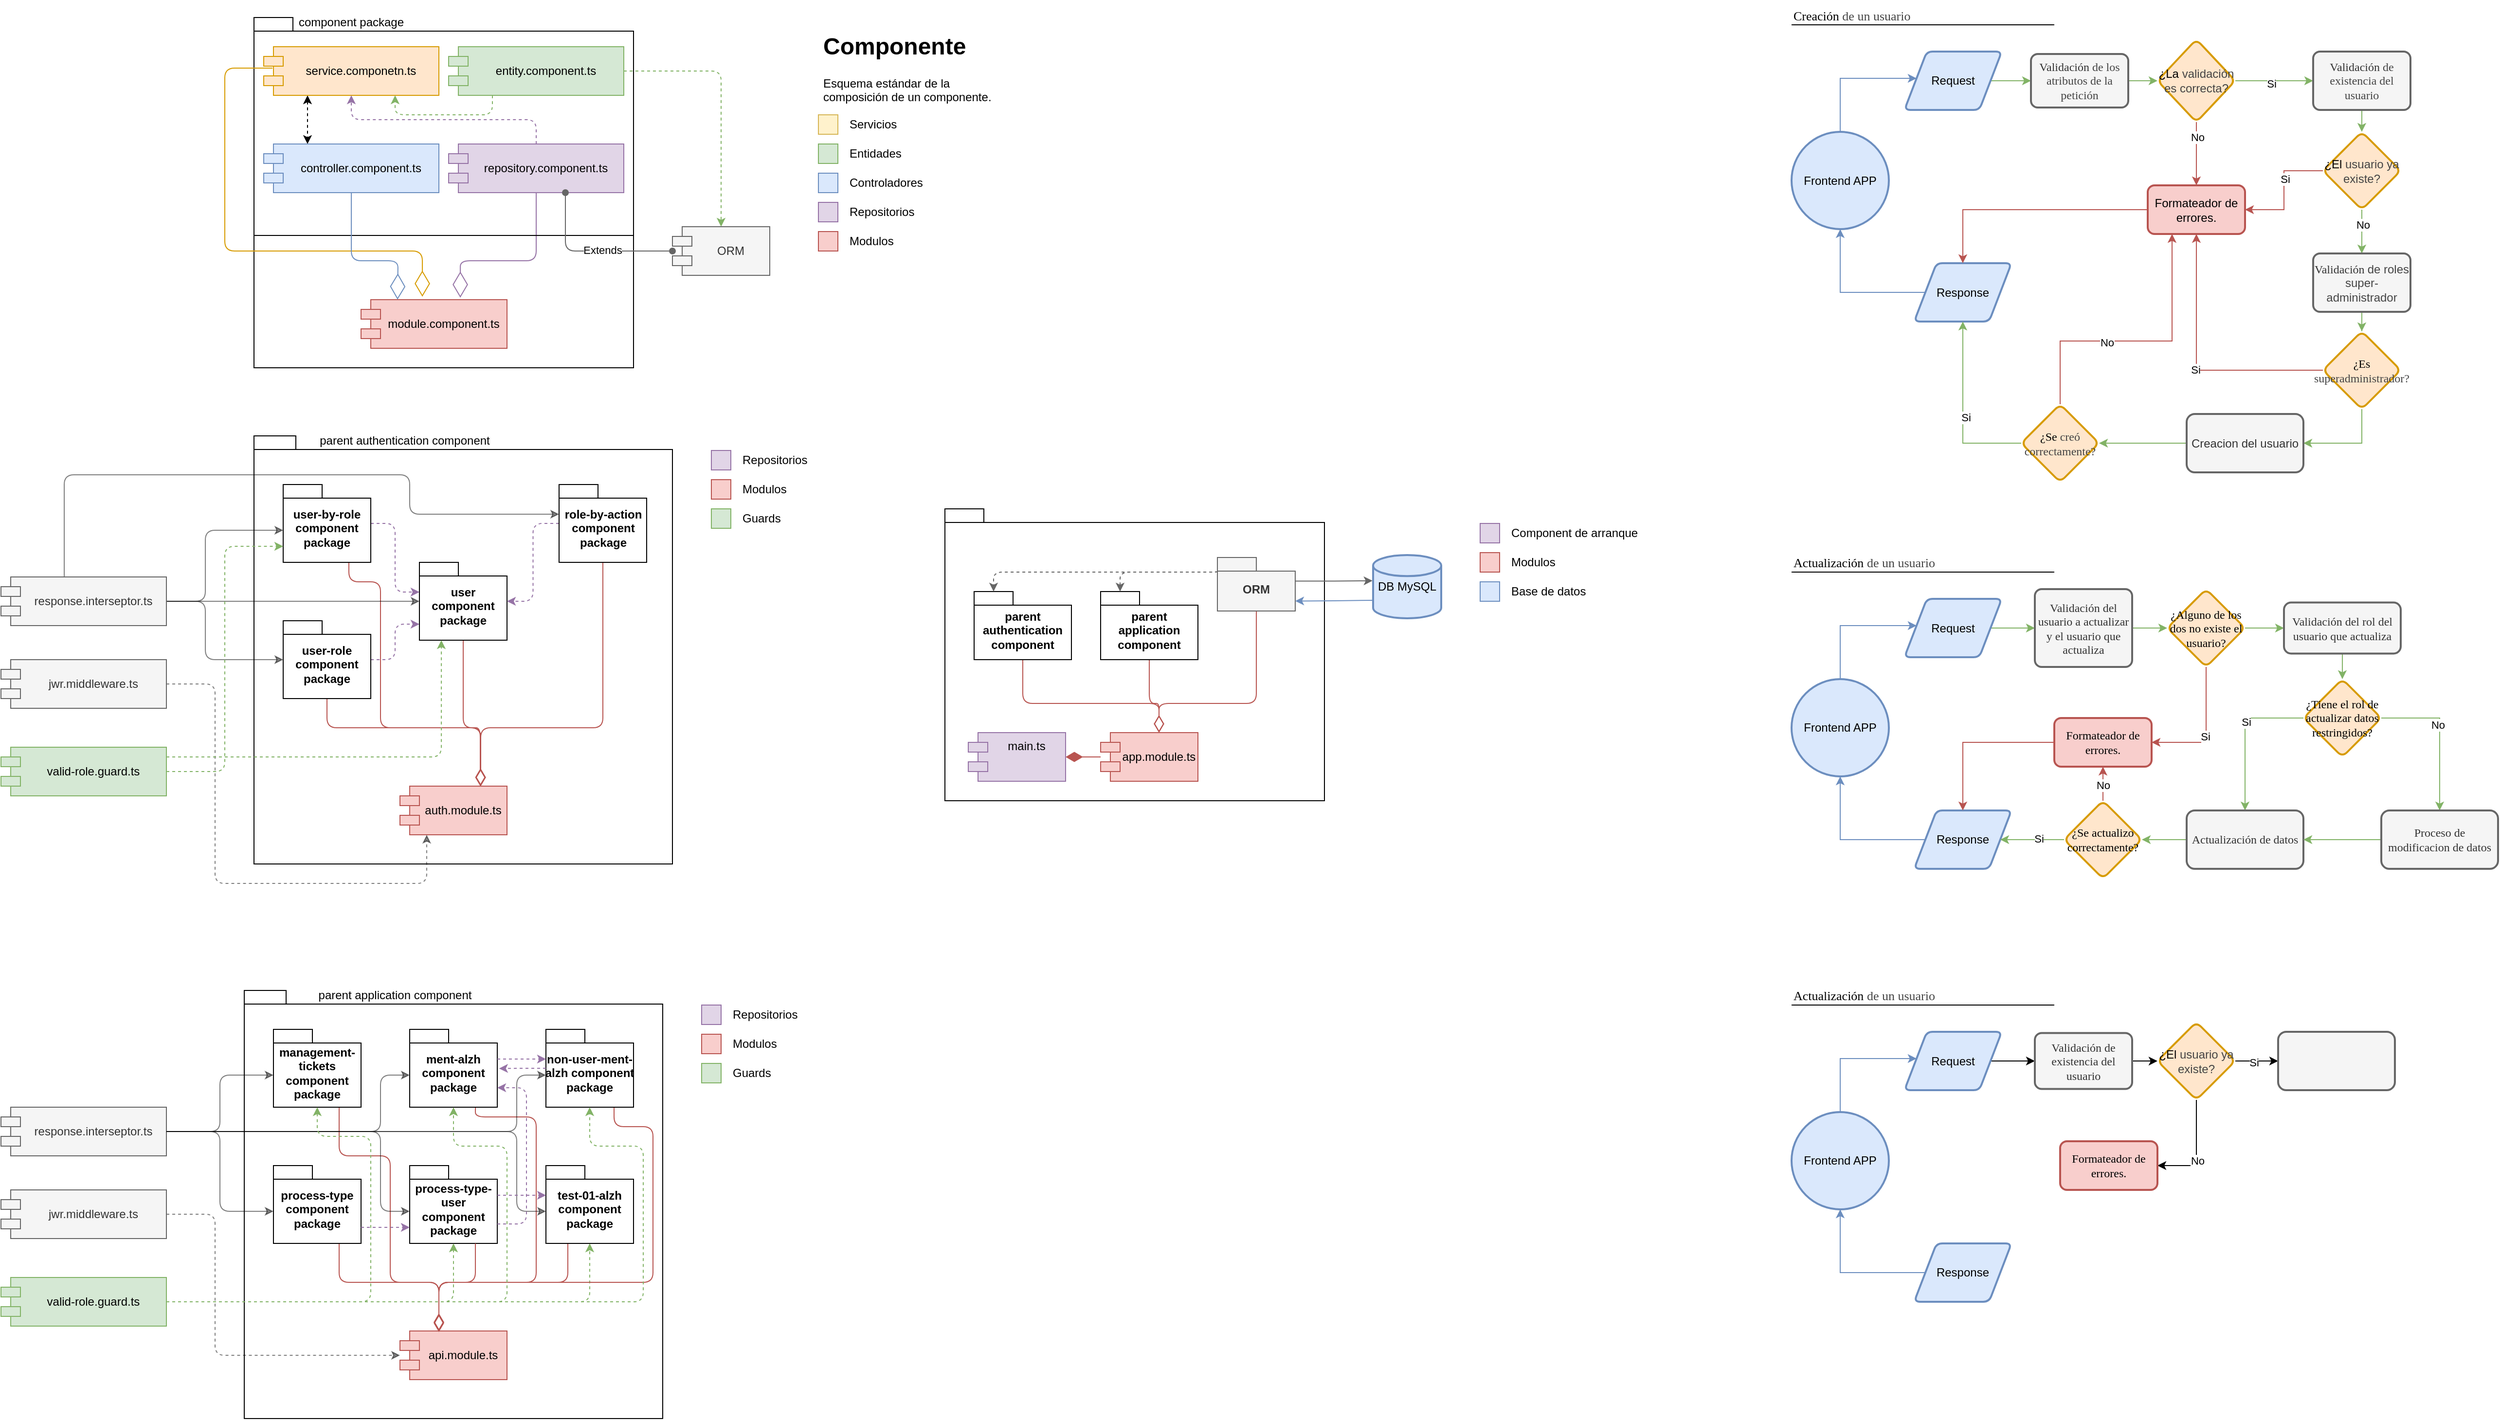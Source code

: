 <mxfile version="22.0.8" type="github">
  <diagram name="Page-1" id="3SnuVNbN8GcKIh2ZC8Z5">
    <mxGraphModel dx="2022" dy="625" grid="1" gridSize="10" guides="1" tooltips="1" connect="1" arrows="1" fold="1" page="1" pageScale="1" pageWidth="827" pageHeight="1169" math="0" shadow="0">
      <root>
        <mxCell id="0" />
        <mxCell id="1" parent="0" />
        <mxCell id="pO1jTsx1TpuLJ8HW07vw-2" value="" style="shape=folder;fontStyle=1;spacingTop=10;tabWidth=40;tabHeight=14;tabPosition=left;html=1;whiteSpace=wrap;" parent="1" vertex="1">
          <mxGeometry x="90" y="40" width="390" height="360" as="geometry" />
        </mxCell>
        <mxCell id="pO1jTsx1TpuLJ8HW07vw-17" style="edgeStyle=orthogonalEdgeStyle;rounded=0;orthogonalLoop=1;jettySize=auto;html=1;exitX=0.25;exitY=1;exitDx=0;exitDy=0;entryX=0.25;entryY=0;entryDx=0;entryDy=0;dashed=1;startArrow=classic;startFill=1;" parent="1" source="pO1jTsx1TpuLJ8HW07vw-3" target="pO1jTsx1TpuLJ8HW07vw-8" edge="1">
          <mxGeometry relative="1" as="geometry" />
        </mxCell>
        <mxCell id="pO1jTsx1TpuLJ8HW07vw-3" value="service.componetn.ts" style="shape=module;align=left;spacingLeft=20;align=center;verticalAlign=middle;whiteSpace=wrap;html=1;fillColor=#ffe6cc;strokeColor=#d79b00;" parent="1" vertex="1">
          <mxGeometry x="100" y="70" width="180" height="50" as="geometry" />
        </mxCell>
        <mxCell id="pO1jTsx1TpuLJ8HW07vw-14" style="edgeStyle=orthogonalEdgeStyle;rounded=1;orthogonalLoop=1;jettySize=auto;html=1;exitX=0.05;exitY=0.44;exitDx=0;exitDy=0;entryX=0.42;entryY=-0.06;entryDx=0;entryDy=0;entryPerimeter=0;endSize=24;endArrow=diamondThin;endFill=0;exitPerimeter=0;fillColor=#ffe6cc;strokeColor=#d79b00;" parent="1" source="pO1jTsx1TpuLJ8HW07vw-3" target="pO1jTsx1TpuLJ8HW07vw-7" edge="1">
          <mxGeometry relative="1" as="geometry">
            <Array as="points">
              <mxPoint x="60" y="92" />
              <mxPoint x="60" y="280" />
              <mxPoint x="263" y="280" />
            </Array>
          </mxGeometry>
        </mxCell>
        <mxCell id="pO1jTsx1TpuLJ8HW07vw-18" style="edgeStyle=orthogonalEdgeStyle;rounded=1;orthogonalLoop=1;jettySize=auto;html=1;exitX=0.25;exitY=1;exitDx=0;exitDy=0;entryX=0.75;entryY=1;entryDx=0;entryDy=0;dashed=1;fillColor=#d5e8d4;strokeColor=#82b366;" parent="1" source="pO1jTsx1TpuLJ8HW07vw-5" target="pO1jTsx1TpuLJ8HW07vw-3" edge="1">
          <mxGeometry relative="1" as="geometry" />
        </mxCell>
        <mxCell id="VqnanhZ_yknu34_rnHjb-83" style="edgeStyle=orthogonalEdgeStyle;rounded=1;orthogonalLoop=1;jettySize=auto;html=1;exitX=1;exitY=0.5;exitDx=0;exitDy=0;entryX=0.5;entryY=0;entryDx=0;entryDy=0;fillColor=#d5e8d4;strokeColor=#82b366;dashed=1;" parent="1" source="pO1jTsx1TpuLJ8HW07vw-5" target="VqnanhZ_yknu34_rnHjb-51" edge="1">
          <mxGeometry relative="1" as="geometry" />
        </mxCell>
        <mxCell id="pO1jTsx1TpuLJ8HW07vw-5" value="entity.component.ts" style="shape=module;align=left;spacingLeft=20;align=center;verticalAlign=middle;whiteSpace=wrap;html=1;fillColor=#d5e8d4;strokeColor=#82b366;" parent="1" vertex="1">
          <mxGeometry x="290" y="70" width="180" height="50" as="geometry" />
        </mxCell>
        <mxCell id="pO1jTsx1TpuLJ8HW07vw-15" style="edgeStyle=orthogonalEdgeStyle;rounded=1;orthogonalLoop=1;jettySize=auto;html=1;exitX=0.5;exitY=1;exitDx=0;exitDy=0;entryX=0.68;entryY=-0.04;entryDx=0;entryDy=0;entryPerimeter=0;endSize=24;endArrow=diamondThin;endFill=0;fillColor=#e1d5e7;strokeColor=#9673a6;" parent="1" source="pO1jTsx1TpuLJ8HW07vw-6" target="pO1jTsx1TpuLJ8HW07vw-7" edge="1">
          <mxGeometry relative="1" as="geometry">
            <Array as="points">
              <mxPoint x="380" y="290" />
              <mxPoint x="302" y="290" />
            </Array>
          </mxGeometry>
        </mxCell>
        <mxCell id="pO1jTsx1TpuLJ8HW07vw-16" style="edgeStyle=orthogonalEdgeStyle;rounded=1;orthogonalLoop=1;jettySize=auto;html=1;exitX=0.5;exitY=0;exitDx=0;exitDy=0;dashed=1;fillColor=#e1d5e7;strokeColor=#9673a6;" parent="1" source="pO1jTsx1TpuLJ8HW07vw-6" target="pO1jTsx1TpuLJ8HW07vw-3" edge="1">
          <mxGeometry relative="1" as="geometry" />
        </mxCell>
        <mxCell id="pO1jTsx1TpuLJ8HW07vw-6" value="repository.component.ts" style="shape=module;align=left;spacingLeft=20;align=center;verticalAlign=middle;whiteSpace=wrap;html=1;fillColor=#e1d5e7;strokeColor=#9673a6;" parent="1" vertex="1">
          <mxGeometry x="290" y="170" width="180" height="50" as="geometry" />
        </mxCell>
        <mxCell id="pO1jTsx1TpuLJ8HW07vw-7" value="module.component.ts" style="shape=module;align=left;spacingLeft=20;align=center;verticalAlign=middle;whiteSpace=wrap;html=1;fillColor=#f8cecc;strokeColor=#b85450;" parent="1" vertex="1">
          <mxGeometry x="200" y="330" width="150" height="50" as="geometry" />
        </mxCell>
        <mxCell id="pO1jTsx1TpuLJ8HW07vw-8" value="controller.component.ts" style="shape=module;align=left;spacingLeft=20;align=center;verticalAlign=middle;whiteSpace=wrap;html=1;fillColor=#dae8fc;strokeColor=#6c8ebf;" parent="1" vertex="1">
          <mxGeometry x="100" y="170" width="180" height="50" as="geometry" />
        </mxCell>
        <mxCell id="pO1jTsx1TpuLJ8HW07vw-9" value="" style="line;strokeWidth=1;fillColor=none;align=left;verticalAlign=middle;spacingTop=-1;spacingLeft=3;spacingRight=3;rotatable=0;labelPosition=right;points=[];portConstraint=eastwest;strokeColor=inherit;" parent="1" vertex="1">
          <mxGeometry x="90" y="260" width="390" height="8" as="geometry" />
        </mxCell>
        <mxCell id="pO1jTsx1TpuLJ8HW07vw-13" value="" style="endArrow=diamondThin;endFill=0;endSize=24;html=1;rounded=1;exitX=0.5;exitY=1;exitDx=0;exitDy=0;entryX=0.25;entryY=0;entryDx=0;entryDy=0;fillColor=#dae8fc;strokeColor=#6c8ebf;" parent="1" source="pO1jTsx1TpuLJ8HW07vw-8" target="pO1jTsx1TpuLJ8HW07vw-7" edge="1">
          <mxGeometry width="160" relative="1" as="geometry">
            <mxPoint x="300" y="400" as="sourcePoint" />
            <mxPoint x="460" y="400" as="targetPoint" />
            <Array as="points">
              <mxPoint x="190" y="290" />
              <mxPoint x="238" y="290" />
            </Array>
          </mxGeometry>
        </mxCell>
        <mxCell id="pO1jTsx1TpuLJ8HW07vw-23" value="component package" style="text;html=1;strokeColor=none;fillColor=none;align=center;verticalAlign=middle;whiteSpace=wrap;rounded=0;" parent="1" vertex="1">
          <mxGeometry x="110" y="30" width="160" height="30" as="geometry" />
        </mxCell>
        <mxCell id="pO1jTsx1TpuLJ8HW07vw-24" value="&lt;h1&gt;Componente&lt;/h1&gt;&lt;p&gt;Esquema estándar de la composición de un componente.&lt;br&gt;&lt;/p&gt;" style="text;html=1;strokeColor=none;fillColor=none;spacing=5;spacingTop=-20;whiteSpace=wrap;overflow=hidden;rounded=0;" parent="1" vertex="1">
          <mxGeometry x="670" y="50" width="190" height="120" as="geometry" />
        </mxCell>
        <mxCell id="pO1jTsx1TpuLJ8HW07vw-25" value="" style="whiteSpace=wrap;html=1;aspect=fixed;fillColor=#fff2cc;strokeColor=#d6b656;" parent="1" vertex="1">
          <mxGeometry x="670" y="140" width="20" height="20" as="geometry" />
        </mxCell>
        <mxCell id="pO1jTsx1TpuLJ8HW07vw-26" value="" style="whiteSpace=wrap;html=1;aspect=fixed;fillColor=#d5e8d4;strokeColor=#82b366;" parent="1" vertex="1">
          <mxGeometry x="670" y="170" width="20" height="20" as="geometry" />
        </mxCell>
        <mxCell id="pO1jTsx1TpuLJ8HW07vw-27" value="" style="whiteSpace=wrap;html=1;aspect=fixed;fillColor=#dae8fc;strokeColor=#6c8ebf;" parent="1" vertex="1">
          <mxGeometry x="670" y="200" width="20" height="20" as="geometry" />
        </mxCell>
        <mxCell id="pO1jTsx1TpuLJ8HW07vw-28" value="" style="whiteSpace=wrap;html=1;aspect=fixed;fillColor=#e1d5e7;strokeColor=#9673a6;" parent="1" vertex="1">
          <mxGeometry x="670" y="230" width="20" height="20" as="geometry" />
        </mxCell>
        <mxCell id="pO1jTsx1TpuLJ8HW07vw-29" value="" style="whiteSpace=wrap;html=1;aspect=fixed;fillColor=#f8cecc;strokeColor=#b85450;" parent="1" vertex="1">
          <mxGeometry x="670" y="260" width="20" height="20" as="geometry" />
        </mxCell>
        <mxCell id="pO1jTsx1TpuLJ8HW07vw-30" value="Servicios" style="text;html=1;strokeColor=none;fillColor=none;align=left;verticalAlign=middle;whiteSpace=wrap;rounded=0;" parent="1" vertex="1">
          <mxGeometry x="700" y="135" width="60" height="30" as="geometry" />
        </mxCell>
        <mxCell id="pO1jTsx1TpuLJ8HW07vw-31" value="Entidades" style="text;html=1;strokeColor=none;fillColor=none;align=left;verticalAlign=middle;whiteSpace=wrap;rounded=0;" parent="1" vertex="1">
          <mxGeometry x="700" y="165" width="60" height="30" as="geometry" />
        </mxCell>
        <mxCell id="pO1jTsx1TpuLJ8HW07vw-33" value="Controladores" style="text;html=1;strokeColor=none;fillColor=none;align=left;verticalAlign=middle;whiteSpace=wrap;rounded=0;" parent="1" vertex="1">
          <mxGeometry x="700" y="195" width="80" height="30" as="geometry" />
        </mxCell>
        <mxCell id="pO1jTsx1TpuLJ8HW07vw-34" value="Repositorios" style="text;html=1;strokeColor=none;fillColor=none;align=left;verticalAlign=middle;whiteSpace=wrap;rounded=0;" parent="1" vertex="1">
          <mxGeometry x="700" y="225" width="90" height="30" as="geometry" />
        </mxCell>
        <mxCell id="pO1jTsx1TpuLJ8HW07vw-35" value="Modulos" style="text;html=1;strokeColor=none;fillColor=none;align=left;verticalAlign=middle;whiteSpace=wrap;rounded=0;" parent="1" vertex="1">
          <mxGeometry x="700" y="255" width="60" height="30" as="geometry" />
        </mxCell>
        <mxCell id="pO1jTsx1TpuLJ8HW07vw-36" value="" style="shape=folder;fontStyle=1;spacingTop=10;tabWidth=40;tabHeight=14;tabPosition=left;html=1;whiteSpace=wrap;" parent="1" vertex="1">
          <mxGeometry x="90" y="470" width="430" height="440" as="geometry" />
        </mxCell>
        <mxCell id="pO1jTsx1TpuLJ8HW07vw-38" value="auth.module.ts" style="shape=module;align=left;spacingLeft=20;align=center;verticalAlign=middle;whiteSpace=wrap;html=1;fillColor=#f8cecc;strokeColor=#b85450;" parent="1" vertex="1">
          <mxGeometry x="240" y="830" width="110" height="50" as="geometry" />
        </mxCell>
        <mxCell id="pO1jTsx1TpuLJ8HW07vw-42" value="parent authentication component" style="text;html=1;strokeColor=none;fillColor=none;align=center;verticalAlign=middle;whiteSpace=wrap;rounded=0;" parent="1" vertex="1">
          <mxGeometry x="150" y="460" width="190" height="30" as="geometry" />
        </mxCell>
        <mxCell id="pO1jTsx1TpuLJ8HW07vw-59" style="edgeStyle=orthogonalEdgeStyle;rounded=1;orthogonalLoop=1;jettySize=auto;html=1;entryX=0;entryY=0;entryDx=0;entryDy=30.5;entryPerimeter=0;dashed=1;fillColor=#e1d5e7;strokeColor=#9673a6;" parent="1" source="pO1jTsx1TpuLJ8HW07vw-43" target="pO1jTsx1TpuLJ8HW07vw-45" edge="1">
          <mxGeometry relative="1" as="geometry" />
        </mxCell>
        <mxCell id="pO1jTsx1TpuLJ8HW07vw-64" style="edgeStyle=orthogonalEdgeStyle;rounded=1;orthogonalLoop=1;jettySize=auto;html=1;exitX=0.75;exitY=1;exitDx=0;exitDy=0;exitPerimeter=0;endArrow=diamondThin;endFill=0;endSize=15;fillColor=#f8cecc;strokeColor=#b85450;entryX=0.75;entryY=0;entryDx=0;entryDy=0;" parent="1" source="pO1jTsx1TpuLJ8HW07vw-43" target="pO1jTsx1TpuLJ8HW07vw-38" edge="1">
          <mxGeometry relative="1" as="geometry">
            <Array as="points">
              <mxPoint x="188" y="620" />
              <mxPoint x="220" y="620" />
              <mxPoint x="220" y="770" />
              <mxPoint x="323" y="770" />
              <mxPoint x="323" y="830" />
            </Array>
          </mxGeometry>
        </mxCell>
        <mxCell id="pO1jTsx1TpuLJ8HW07vw-43" value="user-by-role component package" style="shape=folder;fontStyle=1;spacingTop=10;tabWidth=40;tabHeight=14;tabPosition=left;html=1;whiteSpace=wrap;" parent="1" vertex="1">
          <mxGeometry x="120" y="520" width="90" height="80" as="geometry" />
        </mxCell>
        <mxCell id="pO1jTsx1TpuLJ8HW07vw-60" style="edgeStyle=orthogonalEdgeStyle;rounded=1;orthogonalLoop=1;jettySize=auto;html=1;entryX=0;entryY=0;entryDx=0;entryDy=63.5;entryPerimeter=0;dashed=1;fillColor=#e1d5e7;strokeColor=#9673a6;" parent="1" source="pO1jTsx1TpuLJ8HW07vw-44" target="pO1jTsx1TpuLJ8HW07vw-45" edge="1">
          <mxGeometry relative="1" as="geometry" />
        </mxCell>
        <mxCell id="pO1jTsx1TpuLJ8HW07vw-61" style="edgeStyle=orthogonalEdgeStyle;rounded=1;orthogonalLoop=1;jettySize=auto;html=1;fillColor=#f8cecc;strokeColor=#b85450;endArrow=diamondThin;endFill=0;endSize=15;entryX=0.75;entryY=0;entryDx=0;entryDy=0;" parent="1" source="pO1jTsx1TpuLJ8HW07vw-44" target="pO1jTsx1TpuLJ8HW07vw-38" edge="1">
          <mxGeometry relative="1" as="geometry">
            <Array as="points">
              <mxPoint x="165" y="770" />
              <mxPoint x="323" y="770" />
              <mxPoint x="323" y="830" />
            </Array>
            <mxPoint x="320" y="830" as="targetPoint" />
          </mxGeometry>
        </mxCell>
        <mxCell id="pO1jTsx1TpuLJ8HW07vw-44" value="user-role component package" style="shape=folder;fontStyle=1;spacingTop=10;tabWidth=40;tabHeight=14;tabPosition=left;html=1;whiteSpace=wrap;" parent="1" vertex="1">
          <mxGeometry x="120" y="660" width="90" height="80" as="geometry" />
        </mxCell>
        <mxCell id="pO1jTsx1TpuLJ8HW07vw-63" style="edgeStyle=orthogonalEdgeStyle;rounded=1;orthogonalLoop=1;jettySize=auto;html=1;exitX=0.5;exitY=1;exitDx=0;exitDy=0;exitPerimeter=0;entryX=0.75;entryY=0;entryDx=0;entryDy=0;endArrow=diamondThin;endFill=0;endSize=15;fillColor=#f8cecc;strokeColor=#b85450;" parent="1" source="pO1jTsx1TpuLJ8HW07vw-45" target="pO1jTsx1TpuLJ8HW07vw-38" edge="1">
          <mxGeometry relative="1" as="geometry">
            <Array as="points">
              <mxPoint x="305" y="770" />
              <mxPoint x="322" y="770" />
            </Array>
          </mxGeometry>
        </mxCell>
        <mxCell id="pO1jTsx1TpuLJ8HW07vw-45" value="user component package" style="shape=folder;fontStyle=1;spacingTop=10;tabWidth=40;tabHeight=14;tabPosition=left;html=1;whiteSpace=wrap;" parent="1" vertex="1">
          <mxGeometry x="260" y="600" width="90" height="80" as="geometry" />
        </mxCell>
        <mxCell id="pO1jTsx1TpuLJ8HW07vw-58" style="edgeStyle=orthogonalEdgeStyle;rounded=1;orthogonalLoop=1;jettySize=auto;html=1;dashed=1;fillColor=#e1d5e7;strokeColor=#9673a6;" parent="1" source="pO1jTsx1TpuLJ8HW07vw-47" target="pO1jTsx1TpuLJ8HW07vw-45" edge="1">
          <mxGeometry relative="1" as="geometry" />
        </mxCell>
        <mxCell id="pO1jTsx1TpuLJ8HW07vw-62" style="edgeStyle=orthogonalEdgeStyle;rounded=1;orthogonalLoop=1;jettySize=auto;html=1;entryX=0.75;entryY=0;entryDx=0;entryDy=0;endArrow=diamondThin;endFill=0;endSize=15;fillColor=#f8cecc;strokeColor=#b85450;" parent="1" source="pO1jTsx1TpuLJ8HW07vw-47" target="pO1jTsx1TpuLJ8HW07vw-38" edge="1">
          <mxGeometry relative="1" as="geometry">
            <Array as="points">
              <mxPoint x="448" y="770" />
              <mxPoint x="323" y="770" />
              <mxPoint x="323" y="830" />
            </Array>
          </mxGeometry>
        </mxCell>
        <mxCell id="pO1jTsx1TpuLJ8HW07vw-47" value="role-by-action component package" style="shape=folder;fontStyle=1;spacingTop=10;tabWidth=40;tabHeight=14;tabPosition=left;html=1;whiteSpace=wrap;" parent="1" vertex="1">
          <mxGeometry x="403.5" y="520" width="90" height="80" as="geometry" />
        </mxCell>
        <mxCell id="pO1jTsx1TpuLJ8HW07vw-54" style="edgeStyle=orthogonalEdgeStyle;rounded=1;orthogonalLoop=1;jettySize=auto;html=1;entryX=0;entryY=0;entryDx=0;entryDy=47;entryPerimeter=0;opacity=50;" parent="1" source="pO1jTsx1TpuLJ8HW07vw-53" target="pO1jTsx1TpuLJ8HW07vw-43" edge="1">
          <mxGeometry relative="1" as="geometry">
            <Array as="points">
              <mxPoint x="40" y="640" />
              <mxPoint x="40" y="567" />
            </Array>
          </mxGeometry>
        </mxCell>
        <mxCell id="pO1jTsx1TpuLJ8HW07vw-55" style="edgeStyle=orthogonalEdgeStyle;rounded=1;orthogonalLoop=1;jettySize=auto;html=1;opacity=50;" parent="1" source="pO1jTsx1TpuLJ8HW07vw-53" target="pO1jTsx1TpuLJ8HW07vw-44" edge="1">
          <mxGeometry relative="1" as="geometry">
            <Array as="points">
              <mxPoint x="40" y="640" />
              <mxPoint x="40" y="700" />
            </Array>
          </mxGeometry>
        </mxCell>
        <mxCell id="pO1jTsx1TpuLJ8HW07vw-56" style="edgeStyle=orthogonalEdgeStyle;rounded=1;orthogonalLoop=1;jettySize=auto;html=1;opacity=50;" parent="1" source="pO1jTsx1TpuLJ8HW07vw-53" target="pO1jTsx1TpuLJ8HW07vw-45" edge="1">
          <mxGeometry relative="1" as="geometry">
            <Array as="points">
              <mxPoint x="20" y="640" />
              <mxPoint x="20" y="640" />
            </Array>
          </mxGeometry>
        </mxCell>
        <mxCell id="pO1jTsx1TpuLJ8HW07vw-57" style="edgeStyle=orthogonalEdgeStyle;rounded=1;orthogonalLoop=1;jettySize=auto;html=1;entryX=0;entryY=0;entryDx=0;entryDy=30.5;entryPerimeter=0;opacity=50;" parent="1" source="pO1jTsx1TpuLJ8HW07vw-53" target="pO1jTsx1TpuLJ8HW07vw-47" edge="1">
          <mxGeometry relative="1" as="geometry">
            <Array as="points">
              <mxPoint x="-105" y="510" />
              <mxPoint x="250" y="510" />
              <mxPoint x="250" y="551" />
            </Array>
          </mxGeometry>
        </mxCell>
        <mxCell id="pO1jTsx1TpuLJ8HW07vw-53" value="response.interseptor.ts" style="shape=module;align=left;spacingLeft=20;align=center;verticalAlign=middle;whiteSpace=wrap;html=1;fillColor=#f5f5f5;strokeColor=#666666;fontColor=#333333;" parent="1" vertex="1">
          <mxGeometry x="-170" y="615" width="170" height="50" as="geometry" />
        </mxCell>
        <mxCell id="pO1jTsx1TpuLJ8HW07vw-67" style="edgeStyle=orthogonalEdgeStyle;rounded=1;orthogonalLoop=1;jettySize=auto;html=1;exitX=1;exitY=0.5;exitDx=0;exitDy=0;entryX=0.25;entryY=1;entryDx=0;entryDy=0;dashed=1;opacity=50;" parent="1" source="pO1jTsx1TpuLJ8HW07vw-65" target="pO1jTsx1TpuLJ8HW07vw-38" edge="1">
          <mxGeometry relative="1" as="geometry">
            <Array as="points">
              <mxPoint x="50" y="725" />
              <mxPoint x="50" y="930" />
              <mxPoint x="268" y="930" />
            </Array>
          </mxGeometry>
        </mxCell>
        <mxCell id="pO1jTsx1TpuLJ8HW07vw-65" value="jwr.middleware.ts" style="shape=module;align=left;spacingLeft=20;align=center;verticalAlign=middle;whiteSpace=wrap;html=1;fillColor=#f5f5f5;fontColor=#333333;strokeColor=#666666;" parent="1" vertex="1">
          <mxGeometry x="-170" y="700" width="170" height="50" as="geometry" />
        </mxCell>
        <mxCell id="pO1jTsx1TpuLJ8HW07vw-69" style="edgeStyle=orthogonalEdgeStyle;rounded=1;orthogonalLoop=1;jettySize=auto;html=1;entryX=0.25;entryY=1;entryDx=0;entryDy=0;entryPerimeter=0;dashed=1;fillColor=#d5e8d4;strokeColor=#82b366;" parent="1" source="pO1jTsx1TpuLJ8HW07vw-68" target="pO1jTsx1TpuLJ8HW07vw-45" edge="1">
          <mxGeometry relative="1" as="geometry">
            <Array as="points">
              <mxPoint x="283" y="800" />
            </Array>
          </mxGeometry>
        </mxCell>
        <mxCell id="pO1jTsx1TpuLJ8HW07vw-70" style="edgeStyle=orthogonalEdgeStyle;rounded=1;orthogonalLoop=1;jettySize=auto;html=1;entryX=0;entryY=0;entryDx=0;entryDy=63.5;entryPerimeter=0;dashed=1;fillColor=#d5e8d4;strokeColor=#82b366;" parent="1" source="pO1jTsx1TpuLJ8HW07vw-68" target="pO1jTsx1TpuLJ8HW07vw-43" edge="1">
          <mxGeometry relative="1" as="geometry" />
        </mxCell>
        <mxCell id="pO1jTsx1TpuLJ8HW07vw-68" value="valid-role.guard.ts" style="shape=module;align=left;spacingLeft=20;align=center;verticalAlign=middle;whiteSpace=wrap;html=1;fillColor=#d5e8d4;strokeColor=#82b366;" parent="1" vertex="1">
          <mxGeometry x="-170" y="790" width="170" height="50" as="geometry" />
        </mxCell>
        <mxCell id="pO1jTsx1TpuLJ8HW07vw-71" value="" style="shape=folder;fontStyle=1;spacingTop=10;tabWidth=40;tabHeight=14;tabPosition=left;html=1;whiteSpace=wrap;" parent="1" vertex="1">
          <mxGeometry x="80" y="1040" width="430" height="440" as="geometry" />
        </mxCell>
        <mxCell id="pO1jTsx1TpuLJ8HW07vw-72" value="response.interseptor.ts" style="shape=module;align=left;spacingLeft=20;align=center;verticalAlign=middle;whiteSpace=wrap;html=1;fillColor=#f5f5f5;strokeColor=#666666;fontColor=#333333;" parent="1" vertex="1">
          <mxGeometry x="-170" y="1160" width="170" height="50" as="geometry" />
        </mxCell>
        <mxCell id="VqnanhZ_yknu34_rnHjb-3" style="edgeStyle=orthogonalEdgeStyle;rounded=1;orthogonalLoop=1;jettySize=auto;html=1;dashed=1;opacity=50;" parent="1" source="pO1jTsx1TpuLJ8HW07vw-73" target="pO1jTsx1TpuLJ8HW07vw-76" edge="1">
          <mxGeometry relative="1" as="geometry">
            <Array as="points">
              <mxPoint x="50" y="1270" />
              <mxPoint x="50" y="1415" />
            </Array>
          </mxGeometry>
        </mxCell>
        <mxCell id="pO1jTsx1TpuLJ8HW07vw-73" value="jwr.middleware.ts" style="shape=module;align=left;spacingLeft=20;align=center;verticalAlign=middle;whiteSpace=wrap;html=1;fillColor=#f5f5f5;fontColor=#333333;strokeColor=#666666;" parent="1" vertex="1">
          <mxGeometry x="-170" y="1245" width="170" height="50" as="geometry" />
        </mxCell>
        <mxCell id="VqnanhZ_yknu34_rnHjb-13" style="edgeStyle=orthogonalEdgeStyle;rounded=1;orthogonalLoop=1;jettySize=auto;html=1;dashed=1;fillColor=#d5e8d4;strokeColor=#82b366;" parent="1" source="pO1jTsx1TpuLJ8HW07vw-74" target="pO1jTsx1TpuLJ8HW07vw-83" edge="1">
          <mxGeometry relative="1" as="geometry" />
        </mxCell>
        <mxCell id="pO1jTsx1TpuLJ8HW07vw-74" value="valid-role.guard.ts" style="shape=module;align=left;spacingLeft=20;align=center;verticalAlign=middle;whiteSpace=wrap;html=1;fillColor=#d5e8d4;strokeColor=#82b366;" parent="1" vertex="1">
          <mxGeometry x="-170" y="1335" width="170" height="50" as="geometry" />
        </mxCell>
        <mxCell id="pO1jTsx1TpuLJ8HW07vw-76" value="api.module.ts" style="shape=module;align=left;spacingLeft=20;align=center;verticalAlign=middle;whiteSpace=wrap;html=1;fillColor=#f8cecc;strokeColor=#b85450;" parent="1" vertex="1">
          <mxGeometry x="240" y="1390" width="110" height="50" as="geometry" />
        </mxCell>
        <mxCell id="VqnanhZ_yknu34_rnHjb-29" style="edgeStyle=orthogonalEdgeStyle;rounded=1;orthogonalLoop=1;jettySize=auto;html=1;exitX=0.75;exitY=1;exitDx=0;exitDy=0;exitPerimeter=0;endSize=15;fillColor=#f8cecc;strokeColor=#b85450;endArrow=diamondThin;endFill=0;" parent="1" source="pO1jTsx1TpuLJ8HW07vw-78" edge="1">
          <mxGeometry relative="1" as="geometry">
            <mxPoint x="280" y="1390" as="targetPoint" />
            <Array as="points">
              <mxPoint x="178" y="1210" />
              <mxPoint x="230" y="1210" />
              <mxPoint x="230" y="1340" />
              <mxPoint x="280" y="1340" />
            </Array>
          </mxGeometry>
        </mxCell>
        <mxCell id="pO1jTsx1TpuLJ8HW07vw-78" value="management-tickets component package" style="shape=folder;fontStyle=1;spacingTop=10;tabWidth=40;tabHeight=14;tabPosition=left;html=1;whiteSpace=wrap;" parent="1" vertex="1">
          <mxGeometry x="110" y="1080" width="90" height="80" as="geometry" />
        </mxCell>
        <mxCell id="VqnanhZ_yknu34_rnHjb-31" style="edgeStyle=orthogonalEdgeStyle;rounded=1;orthogonalLoop=1;jettySize=auto;html=1;exitX=0.75;exitY=1;exitDx=0;exitDy=0;exitPerimeter=0;fillColor=#f8cecc;strokeColor=#b85450;endSize=15;endArrow=diamondThin;endFill=0;" parent="1" source="pO1jTsx1TpuLJ8HW07vw-79" edge="1">
          <mxGeometry relative="1" as="geometry">
            <mxPoint x="280" y="1390.762" as="targetPoint" />
            <Array as="points">
              <mxPoint x="318" y="1170" />
              <mxPoint x="380" y="1170" />
              <mxPoint x="380" y="1340" />
              <mxPoint x="280" y="1340" />
            </Array>
          </mxGeometry>
        </mxCell>
        <mxCell id="pO1jTsx1TpuLJ8HW07vw-79" value="ment-alzh component package" style="shape=folder;fontStyle=1;spacingTop=10;tabWidth=40;tabHeight=14;tabPosition=left;html=1;whiteSpace=wrap;" parent="1" vertex="1">
          <mxGeometry x="250" y="1080" width="90" height="80" as="geometry" />
        </mxCell>
        <mxCell id="VqnanhZ_yknu34_rnHjb-32" style="edgeStyle=orthogonalEdgeStyle;rounded=1;orthogonalLoop=1;jettySize=auto;html=1;fillColor=#f8cecc;strokeColor=#b85450;endSize=15;endArrow=diamondThin;endFill=0;" parent="1" source="pO1jTsx1TpuLJ8HW07vw-80" edge="1">
          <mxGeometry relative="1" as="geometry">
            <mxPoint x="280" y="1391.143" as="targetPoint" />
            <Array as="points">
              <mxPoint x="460" y="1180" />
              <mxPoint x="500" y="1180" />
              <mxPoint x="500" y="1340" />
              <mxPoint x="280" y="1340" />
            </Array>
          </mxGeometry>
        </mxCell>
        <mxCell id="pO1jTsx1TpuLJ8HW07vw-80" value="non-user-ment-alzh&amp;nbsp;component package" style="shape=folder;fontStyle=1;spacingTop=10;tabWidth=40;tabHeight=14;tabPosition=left;html=1;whiteSpace=wrap;" parent="1" vertex="1">
          <mxGeometry x="390" y="1080" width="90" height="80" as="geometry" />
        </mxCell>
        <mxCell id="VqnanhZ_yknu34_rnHjb-25" style="edgeStyle=orthogonalEdgeStyle;rounded=1;orthogonalLoop=1;jettySize=auto;html=1;exitX=0.75;exitY=1;exitDx=0;exitDy=0;exitPerimeter=0;endArrow=diamondThin;endFill=0;endSize=15;fillColor=#f8cecc;strokeColor=#b85450;" parent="1" source="pO1jTsx1TpuLJ8HW07vw-81" edge="1">
          <mxGeometry relative="1" as="geometry">
            <mxPoint x="280" y="1390" as="targetPoint" />
            <Array as="points">
              <mxPoint x="178" y="1340" />
              <mxPoint x="280" y="1340" />
              <mxPoint x="280" y="1390" />
            </Array>
          </mxGeometry>
        </mxCell>
        <mxCell id="pO1jTsx1TpuLJ8HW07vw-81" value="process-type component package" style="shape=folder;fontStyle=1;spacingTop=10;tabWidth=40;tabHeight=14;tabPosition=left;html=1;whiteSpace=wrap;" parent="1" vertex="1">
          <mxGeometry x="110" y="1220" width="90" height="80" as="geometry" />
        </mxCell>
        <mxCell id="pO1jTsx1TpuLJ8HW07vw-82" value="process-type-user component package" style="shape=folder;fontStyle=1;spacingTop=10;tabWidth=40;tabHeight=14;tabPosition=left;html=1;whiteSpace=wrap;" parent="1" vertex="1">
          <mxGeometry x="250" y="1220" width="90" height="80" as="geometry" />
        </mxCell>
        <mxCell id="VqnanhZ_yknu34_rnHjb-28" style="edgeStyle=orthogonalEdgeStyle;rounded=1;orthogonalLoop=1;jettySize=auto;html=1;exitX=0.25;exitY=1;exitDx=0;exitDy=0;exitPerimeter=0;endSize=15;endArrow=diamondThin;endFill=0;fillColor=#f8cecc;strokeColor=#b85450;" parent="1" source="pO1jTsx1TpuLJ8HW07vw-83" edge="1">
          <mxGeometry relative="1" as="geometry">
            <mxPoint x="280" y="1390" as="targetPoint" />
            <Array as="points">
              <mxPoint x="412" y="1340" />
              <mxPoint x="280" y="1340" />
            </Array>
          </mxGeometry>
        </mxCell>
        <mxCell id="pO1jTsx1TpuLJ8HW07vw-83" value="test-01-alzh component package" style="shape=folder;fontStyle=1;spacingTop=10;tabWidth=40;tabHeight=14;tabPosition=left;html=1;whiteSpace=wrap;" parent="1" vertex="1">
          <mxGeometry x="390" y="1220" width="90" height="80" as="geometry" />
        </mxCell>
        <mxCell id="VqnanhZ_yknu34_rnHjb-5" style="edgeStyle=orthogonalEdgeStyle;rounded=1;orthogonalLoop=1;jettySize=auto;html=1;entryX=0;entryY=0;entryDx=0;entryDy=47;entryPerimeter=0;opacity=50;" parent="1" source="pO1jTsx1TpuLJ8HW07vw-72" target="pO1jTsx1TpuLJ8HW07vw-81" edge="1">
          <mxGeometry relative="1" as="geometry" />
        </mxCell>
        <mxCell id="VqnanhZ_yknu34_rnHjb-6" style="edgeStyle=orthogonalEdgeStyle;rounded=1;orthogonalLoop=1;jettySize=auto;html=1;entryX=0;entryY=0;entryDx=0;entryDy=47;entryPerimeter=0;opacity=50;" parent="1" source="pO1jTsx1TpuLJ8HW07vw-72" target="pO1jTsx1TpuLJ8HW07vw-78" edge="1">
          <mxGeometry relative="1" as="geometry" />
        </mxCell>
        <mxCell id="VqnanhZ_yknu34_rnHjb-7" style="edgeStyle=orthogonalEdgeStyle;rounded=1;orthogonalLoop=1;jettySize=auto;html=1;entryX=0;entryY=0;entryDx=0;entryDy=47;entryPerimeter=0;opacity=50;" parent="1" source="pO1jTsx1TpuLJ8HW07vw-72" target="pO1jTsx1TpuLJ8HW07vw-82" edge="1">
          <mxGeometry relative="1" as="geometry">
            <Array as="points">
              <mxPoint x="220" y="1185" />
              <mxPoint x="220" y="1267" />
            </Array>
          </mxGeometry>
        </mxCell>
        <mxCell id="VqnanhZ_yknu34_rnHjb-8" style="edgeStyle=orthogonalEdgeStyle;rounded=1;orthogonalLoop=1;jettySize=auto;html=1;entryX=0;entryY=0;entryDx=0;entryDy=47;entryPerimeter=0;opacity=50;" parent="1" source="pO1jTsx1TpuLJ8HW07vw-72" target="pO1jTsx1TpuLJ8HW07vw-79" edge="1">
          <mxGeometry relative="1" as="geometry">
            <Array as="points">
              <mxPoint x="220" y="1185" />
              <mxPoint x="220" y="1127" />
            </Array>
          </mxGeometry>
        </mxCell>
        <mxCell id="VqnanhZ_yknu34_rnHjb-9" style="edgeStyle=orthogonalEdgeStyle;rounded=1;orthogonalLoop=1;jettySize=auto;html=1;entryX=0;entryY=0;entryDx=0;entryDy=47;entryPerimeter=0;opacity=50;" parent="1" source="pO1jTsx1TpuLJ8HW07vw-72" target="pO1jTsx1TpuLJ8HW07vw-83" edge="1">
          <mxGeometry relative="1" as="geometry">
            <Array as="points">
              <mxPoint x="360" y="1185" />
              <mxPoint x="360" y="1267" />
            </Array>
          </mxGeometry>
        </mxCell>
        <mxCell id="VqnanhZ_yknu34_rnHjb-10" style="edgeStyle=orthogonalEdgeStyle;rounded=1;orthogonalLoop=1;jettySize=auto;html=1;entryX=0;entryY=0;entryDx=0;entryDy=47;entryPerimeter=0;shadow=0;jumpStyle=none;opacity=50;" parent="1" source="pO1jTsx1TpuLJ8HW07vw-72" target="pO1jTsx1TpuLJ8HW07vw-80" edge="1">
          <mxGeometry relative="1" as="geometry">
            <Array as="points">
              <mxPoint x="360" y="1185" />
              <mxPoint x="360" y="1127" />
            </Array>
          </mxGeometry>
        </mxCell>
        <mxCell id="VqnanhZ_yknu34_rnHjb-12" style="edgeStyle=orthogonalEdgeStyle;rounded=1;orthogonalLoop=1;jettySize=auto;html=1;entryX=0.5;entryY=1;entryDx=0;entryDy=0;entryPerimeter=0;dashed=1;fillColor=#d5e8d4;strokeColor=#82b366;" parent="1" source="pO1jTsx1TpuLJ8HW07vw-74" target="pO1jTsx1TpuLJ8HW07vw-82" edge="1">
          <mxGeometry relative="1" as="geometry" />
        </mxCell>
        <mxCell id="VqnanhZ_yknu34_rnHjb-14" style="edgeStyle=orthogonalEdgeStyle;rounded=1;orthogonalLoop=1;jettySize=auto;html=1;entryX=0.5;entryY=1;entryDx=0;entryDy=0;entryPerimeter=0;dashed=1;fillColor=#d5e8d4;strokeColor=#82b366;" parent="1" source="pO1jTsx1TpuLJ8HW07vw-74" target="pO1jTsx1TpuLJ8HW07vw-79" edge="1">
          <mxGeometry relative="1" as="geometry">
            <Array as="points">
              <mxPoint x="350" y="1360" />
              <mxPoint x="350" y="1200" />
              <mxPoint x="295" y="1200" />
            </Array>
          </mxGeometry>
        </mxCell>
        <mxCell id="VqnanhZ_yknu34_rnHjb-15" style="edgeStyle=orthogonalEdgeStyle;rounded=1;orthogonalLoop=1;jettySize=auto;html=1;entryX=0.5;entryY=1;entryDx=0;entryDy=0;entryPerimeter=0;dashed=1;fillColor=#d5e8d4;strokeColor=#82b366;" parent="1" source="pO1jTsx1TpuLJ8HW07vw-74" target="pO1jTsx1TpuLJ8HW07vw-80" edge="1">
          <mxGeometry relative="1" as="geometry">
            <Array as="points">
              <mxPoint x="490" y="1360" />
              <mxPoint x="490" y="1200" />
              <mxPoint x="435" y="1200" />
            </Array>
          </mxGeometry>
        </mxCell>
        <mxCell id="VqnanhZ_yknu34_rnHjb-16" style="edgeStyle=orthogonalEdgeStyle;rounded=1;orthogonalLoop=1;jettySize=auto;html=1;entryX=0.5;entryY=1;entryDx=0;entryDy=0;entryPerimeter=0;dashed=1;fillColor=#d5e8d4;strokeColor=#82b366;" parent="1" source="pO1jTsx1TpuLJ8HW07vw-74" target="pO1jTsx1TpuLJ8HW07vw-78" edge="1">
          <mxGeometry relative="1" as="geometry">
            <Array as="points">
              <mxPoint x="210" y="1360" />
              <mxPoint x="210" y="1190" />
              <mxPoint x="155" y="1190" />
            </Array>
          </mxGeometry>
        </mxCell>
        <mxCell id="VqnanhZ_yknu34_rnHjb-18" style="edgeStyle=orthogonalEdgeStyle;rounded=0;orthogonalLoop=1;jettySize=auto;html=1;exitX=0;exitY=0;exitDx=90;exitDy=30.5;exitPerimeter=0;entryX=0;entryY=0;entryDx=0;entryDy=30.5;entryPerimeter=0;fillColor=#e1d5e7;strokeColor=#9673a6;dashed=1;" parent="1" source="pO1jTsx1TpuLJ8HW07vw-82" target="pO1jTsx1TpuLJ8HW07vw-83" edge="1">
          <mxGeometry relative="1" as="geometry" />
        </mxCell>
        <mxCell id="VqnanhZ_yknu34_rnHjb-20" style="edgeStyle=orthogonalEdgeStyle;rounded=1;orthogonalLoop=1;jettySize=auto;html=1;fillColor=#e1d5e7;strokeColor=#9673a6;dashed=1;" parent="1" source="pO1jTsx1TpuLJ8HW07vw-82" edge="1">
          <mxGeometry relative="1" as="geometry">
            <mxPoint x="340" y="1140" as="targetPoint" />
            <Array as="points">
              <mxPoint x="370" y="1280" />
              <mxPoint x="370" y="1140" />
              <mxPoint x="340" y="1140" />
            </Array>
          </mxGeometry>
        </mxCell>
        <mxCell id="VqnanhZ_yknu34_rnHjb-22" style="edgeStyle=orthogonalEdgeStyle;rounded=0;orthogonalLoop=1;jettySize=auto;html=1;exitX=0;exitY=0;exitDx=90;exitDy=63.5;exitPerimeter=0;entryX=0;entryY=0;entryDx=0;entryDy=63.5;entryPerimeter=0;fillColor=#e1d5e7;strokeColor=#9673a6;dashed=1;" parent="1" source="pO1jTsx1TpuLJ8HW07vw-81" target="pO1jTsx1TpuLJ8HW07vw-82" edge="1">
          <mxGeometry relative="1" as="geometry" />
        </mxCell>
        <mxCell id="VqnanhZ_yknu34_rnHjb-23" style="edgeStyle=orthogonalEdgeStyle;rounded=0;orthogonalLoop=1;jettySize=auto;html=1;exitX=0;exitY=0;exitDx=90;exitDy=30.5;exitPerimeter=0;entryX=0;entryY=0;entryDx=0;entryDy=30.5;entryPerimeter=0;fillColor=#e1d5e7;strokeColor=#9673a6;dashed=1;" parent="1" source="pO1jTsx1TpuLJ8HW07vw-79" target="pO1jTsx1TpuLJ8HW07vw-80" edge="1">
          <mxGeometry relative="1" as="geometry" />
        </mxCell>
        <mxCell id="VqnanhZ_yknu34_rnHjb-24" style="edgeStyle=orthogonalEdgeStyle;rounded=0;orthogonalLoop=1;jettySize=auto;html=1;entryX=1.021;entryY=0.503;entryDx=0;entryDy=0;entryPerimeter=0;fillColor=#e1d5e7;strokeColor=#9673a6;dashed=1;" parent="1" source="pO1jTsx1TpuLJ8HW07vw-80" target="pO1jTsx1TpuLJ8HW07vw-79" edge="1">
          <mxGeometry relative="1" as="geometry" />
        </mxCell>
        <mxCell id="VqnanhZ_yknu34_rnHjb-27" style="edgeStyle=orthogonalEdgeStyle;rounded=1;orthogonalLoop=1;jettySize=auto;html=1;exitX=0.75;exitY=1;exitDx=0;exitDy=0;exitPerimeter=0;endSize=15;fillColor=#f8cecc;strokeColor=#b85450;endArrow=diamondThin;endFill=0;" parent="1" source="pO1jTsx1TpuLJ8HW07vw-82" edge="1">
          <mxGeometry relative="1" as="geometry">
            <mxPoint x="280" y="1390" as="targetPoint" />
            <Array as="points">
              <mxPoint x="318" y="1340" />
              <mxPoint x="280" y="1340" />
            </Array>
          </mxGeometry>
        </mxCell>
        <mxCell id="VqnanhZ_yknu34_rnHjb-34" value="parent application component" style="text;html=1;strokeColor=none;fillColor=none;align=center;verticalAlign=middle;whiteSpace=wrap;rounded=0;" parent="1" vertex="1">
          <mxGeometry x="140" y="1030" width="190" height="30" as="geometry" />
        </mxCell>
        <mxCell id="VqnanhZ_yknu34_rnHjb-35" value="" style="whiteSpace=wrap;html=1;aspect=fixed;fillColor=#e1d5e7;strokeColor=#9673a6;" parent="1" vertex="1">
          <mxGeometry x="560" y="485" width="20" height="20" as="geometry" />
        </mxCell>
        <mxCell id="VqnanhZ_yknu34_rnHjb-36" value="" style="whiteSpace=wrap;html=1;aspect=fixed;fillColor=#f8cecc;strokeColor=#b85450;" parent="1" vertex="1">
          <mxGeometry x="560" y="515" width="20" height="20" as="geometry" />
        </mxCell>
        <mxCell id="VqnanhZ_yknu34_rnHjb-37" value="Repositorios" style="text;html=1;strokeColor=none;fillColor=none;align=left;verticalAlign=middle;whiteSpace=wrap;rounded=0;" parent="1" vertex="1">
          <mxGeometry x="590" y="480" width="90" height="30" as="geometry" />
        </mxCell>
        <mxCell id="VqnanhZ_yknu34_rnHjb-38" value="Modulos" style="text;html=1;strokeColor=none;fillColor=none;align=left;verticalAlign=middle;whiteSpace=wrap;rounded=0;" parent="1" vertex="1">
          <mxGeometry x="590" y="510" width="60" height="30" as="geometry" />
        </mxCell>
        <mxCell id="VqnanhZ_yknu34_rnHjb-39" value="" style="whiteSpace=wrap;html=1;aspect=fixed;fillColor=#e1d5e7;strokeColor=#9673a6;" parent="1" vertex="1">
          <mxGeometry x="550" y="1055" width="20" height="20" as="geometry" />
        </mxCell>
        <mxCell id="VqnanhZ_yknu34_rnHjb-40" value="" style="whiteSpace=wrap;html=1;aspect=fixed;fillColor=#f8cecc;strokeColor=#b85450;" parent="1" vertex="1">
          <mxGeometry x="550" y="1085" width="20" height="20" as="geometry" />
        </mxCell>
        <mxCell id="VqnanhZ_yknu34_rnHjb-41" value="Repositorios" style="text;html=1;strokeColor=none;fillColor=none;align=left;verticalAlign=middle;whiteSpace=wrap;rounded=0;" parent="1" vertex="1">
          <mxGeometry x="580" y="1050" width="90" height="30" as="geometry" />
        </mxCell>
        <mxCell id="VqnanhZ_yknu34_rnHjb-42" value="Modulos" style="text;html=1;strokeColor=none;fillColor=none;align=left;verticalAlign=middle;whiteSpace=wrap;rounded=0;" parent="1" vertex="1">
          <mxGeometry x="580" y="1080" width="60" height="30" as="geometry" />
        </mxCell>
        <mxCell id="VqnanhZ_yknu34_rnHjb-43" value="" style="whiteSpace=wrap;html=1;aspect=fixed;fillColor=#d5e8d4;strokeColor=#82b366;" parent="1" vertex="1">
          <mxGeometry x="560" y="545" width="20" height="20" as="geometry" />
        </mxCell>
        <mxCell id="VqnanhZ_yknu34_rnHjb-44" value="Guards" style="text;html=1;strokeColor=none;fillColor=none;align=left;verticalAlign=middle;whiteSpace=wrap;rounded=0;" parent="1" vertex="1">
          <mxGeometry x="590" y="540" width="60" height="30" as="geometry" />
        </mxCell>
        <mxCell id="VqnanhZ_yknu34_rnHjb-45" value="" style="whiteSpace=wrap;html=1;aspect=fixed;fillColor=#d5e8d4;strokeColor=#82b366;" parent="1" vertex="1">
          <mxGeometry x="550" y="1115" width="20" height="20" as="geometry" />
        </mxCell>
        <mxCell id="VqnanhZ_yknu34_rnHjb-46" value="Guards" style="text;html=1;strokeColor=none;fillColor=none;align=left;verticalAlign=middle;whiteSpace=wrap;rounded=0;" parent="1" vertex="1">
          <mxGeometry x="580" y="1110" width="60" height="30" as="geometry" />
        </mxCell>
        <mxCell id="VqnanhZ_yknu34_rnHjb-47" value="" style="shape=folder;fontStyle=1;spacingTop=10;tabWidth=40;tabHeight=14;tabPosition=left;html=1;whiteSpace=wrap;" parent="1" vertex="1">
          <mxGeometry x="800" y="545" width="390" height="300" as="geometry" />
        </mxCell>
        <mxCell id="VqnanhZ_yknu34_rnHjb-79" style="edgeStyle=orthogonalEdgeStyle;rounded=0;orthogonalLoop=1;jettySize=auto;html=1;entryX=1;entryY=0.5;entryDx=0;entryDy=0;fillColor=#f8cecc;strokeColor=#b85450;endArrow=diamondThin;endFill=1;endSize=15;" parent="1" source="VqnanhZ_yknu34_rnHjb-48" target="VqnanhZ_yknu34_rnHjb-78" edge="1">
          <mxGeometry relative="1" as="geometry" />
        </mxCell>
        <mxCell id="VqnanhZ_yknu34_rnHjb-48" value="app.module.ts" style="shape=module;align=left;spacingLeft=20;align=center;verticalAlign=middle;whiteSpace=wrap;html=1;fillColor=#f8cecc;strokeColor=#b85450;" parent="1" vertex="1">
          <mxGeometry x="960" y="775" width="100" height="50" as="geometry" />
        </mxCell>
        <mxCell id="VqnanhZ_yknu34_rnHjb-64" style="edgeStyle=orthogonalEdgeStyle;rounded=1;orthogonalLoop=1;jettySize=auto;html=1;endArrow=diamondThin;endFill=0;endSize=15;fillColor=#f8cecc;strokeColor=#b85450;" parent="1" source="VqnanhZ_yknu34_rnHjb-49" target="VqnanhZ_yknu34_rnHjb-48" edge="1">
          <mxGeometry relative="1" as="geometry">
            <Array as="points">
              <mxPoint x="1120" y="745" />
              <mxPoint x="1020" y="745" />
            </Array>
          </mxGeometry>
        </mxCell>
        <mxCell id="VqnanhZ_yknu34_rnHjb-49" value="ORM" style="shape=folder;fontStyle=1;spacingTop=10;tabWidth=40;tabHeight=14;tabPosition=left;html=1;whiteSpace=wrap;fillColor=#f5f5f5;fontColor=#333333;strokeColor=#666666;" parent="1" vertex="1">
          <mxGeometry x="1080" y="595" width="80" height="55" as="geometry" />
        </mxCell>
        <mxCell id="VqnanhZ_yknu34_rnHjb-52" style="edgeStyle=orthogonalEdgeStyle;orthogonalLoop=1;jettySize=auto;html=1;fillColor=#f5f5f5;strokeColor=#666666;rounded=1;startArrow=oval;startFill=1;endArrow=oval;endFill=1;" parent="1" source="VqnanhZ_yknu34_rnHjb-51" edge="1">
          <mxGeometry relative="1" as="geometry">
            <mxPoint x="410" y="220" as="targetPoint" />
            <Array as="points">
              <mxPoint x="410" y="280" />
              <mxPoint x="410" y="220" />
            </Array>
          </mxGeometry>
        </mxCell>
        <mxCell id="VqnanhZ_yknu34_rnHjb-53" value="Extends" style="edgeLabel;html=1;align=center;verticalAlign=middle;resizable=0;points=[];" parent="VqnanhZ_yknu34_rnHjb-52" vertex="1" connectable="0">
          <mxGeometry x="-0.154" y="-1" relative="1" as="geometry">
            <mxPoint as="offset" />
          </mxGeometry>
        </mxCell>
        <mxCell id="VqnanhZ_yknu34_rnHjb-51" value="ORM" style="shape=module;align=left;spacingLeft=20;align=center;verticalAlign=middle;whiteSpace=wrap;html=1;fillColor=#f5f5f5;fontColor=#333333;strokeColor=#666666;" parent="1" vertex="1">
          <mxGeometry x="520" y="255" width="100" height="50" as="geometry" />
        </mxCell>
        <mxCell id="VqnanhZ_yknu34_rnHjb-54" value="DB MySQL" style="strokeWidth=2;html=1;shape=mxgraph.flowchart.database;whiteSpace=wrap;fillColor=#dae8fc;strokeColor=#6c8ebf;" parent="1" vertex="1">
          <mxGeometry x="1240" y="592.5" width="70" height="65" as="geometry" />
        </mxCell>
        <mxCell id="VqnanhZ_yknu34_rnHjb-57" style="edgeStyle=orthogonalEdgeStyle;rounded=0;orthogonalLoop=1;jettySize=auto;html=1;exitX=0;exitY=0;exitDx=80;exitDy=24.25;exitPerimeter=0;entryX=-0.009;entryY=0.406;entryDx=0;entryDy=0;entryPerimeter=0;fillColor=#f5f5f5;strokeColor=#666666;" parent="1" source="VqnanhZ_yknu34_rnHjb-49" target="VqnanhZ_yknu34_rnHjb-54" edge="1">
          <mxGeometry relative="1" as="geometry" />
        </mxCell>
        <mxCell id="VqnanhZ_yknu34_rnHjb-59" style="edgeStyle=orthogonalEdgeStyle;rounded=0;orthogonalLoop=1;jettySize=auto;html=1;entryX=0;entryY=0;entryDx=80;entryDy=44.75;entryPerimeter=0;fillColor=#dae8fc;strokeColor=#6c8ebf;" parent="1" target="VqnanhZ_yknu34_rnHjb-49" edge="1">
          <mxGeometry relative="1" as="geometry">
            <mxPoint x="1240" y="639" as="sourcePoint" />
          </mxGeometry>
        </mxCell>
        <mxCell id="VqnanhZ_yknu34_rnHjb-66" style="edgeStyle=orthogonalEdgeStyle;rounded=1;orthogonalLoop=1;jettySize=auto;html=1;endArrow=diamondThin;endFill=0;endSize=15;fillColor=#f8cecc;strokeColor=#b85450;" parent="1" source="VqnanhZ_yknu34_rnHjb-60" target="VqnanhZ_yknu34_rnHjb-48" edge="1">
          <mxGeometry relative="1" as="geometry">
            <Array as="points">
              <mxPoint x="880" y="745" />
              <mxPoint x="1020" y="745" />
            </Array>
          </mxGeometry>
        </mxCell>
        <mxCell id="VqnanhZ_yknu34_rnHjb-60" value="parent authentication component" style="shape=folder;fontStyle=1;spacingTop=10;tabWidth=40;tabHeight=14;tabPosition=left;html=1;whiteSpace=wrap;" parent="1" vertex="1">
          <mxGeometry x="830" y="630" width="100" height="70" as="geometry" />
        </mxCell>
        <mxCell id="VqnanhZ_yknu34_rnHjb-65" style="edgeStyle=orthogonalEdgeStyle;orthogonalLoop=1;jettySize=auto;html=1;fillColor=#f8cecc;strokeColor=#b85450;endArrow=diamondThin;endFill=0;endSize=15;rounded=1;" parent="1" source="VqnanhZ_yknu34_rnHjb-61" target="VqnanhZ_yknu34_rnHjb-48" edge="1">
          <mxGeometry relative="1" as="geometry">
            <Array as="points">
              <mxPoint x="1010" y="745" />
              <mxPoint x="1020" y="745" />
            </Array>
          </mxGeometry>
        </mxCell>
        <mxCell id="VqnanhZ_yknu34_rnHjb-61" value="parent application component" style="shape=folder;fontStyle=1;spacingTop=10;tabWidth=40;tabHeight=14;tabPosition=left;html=1;whiteSpace=wrap;" parent="1" vertex="1">
          <mxGeometry x="960" y="630" width="100" height="70" as="geometry" />
        </mxCell>
        <mxCell id="VqnanhZ_yknu34_rnHjb-62" style="edgeStyle=orthogonalEdgeStyle;rounded=1;orthogonalLoop=1;jettySize=auto;html=1;exitX=0;exitY=0;exitDx=0;exitDy=14;exitPerimeter=0;entryX=0;entryY=0;entryDx=20;entryDy=0;entryPerimeter=0;fillColor=#f5f5f5;strokeColor=#666666;dashed=1;" parent="1" source="VqnanhZ_yknu34_rnHjb-49" target="VqnanhZ_yknu34_rnHjb-61" edge="1">
          <mxGeometry relative="1" as="geometry">
            <Array as="points">
              <mxPoint x="1080" y="610" />
              <mxPoint x="980" y="610" />
            </Array>
          </mxGeometry>
        </mxCell>
        <mxCell id="VqnanhZ_yknu34_rnHjb-63" style="edgeStyle=orthogonalEdgeStyle;rounded=1;orthogonalLoop=1;jettySize=auto;html=1;exitX=0;exitY=0;exitDx=0;exitDy=14;exitPerimeter=0;entryX=0;entryY=0;entryDx=20;entryDy=0;entryPerimeter=0;fillColor=#f5f5f5;strokeColor=#666666;dashed=1;" parent="1" source="VqnanhZ_yknu34_rnHjb-49" target="VqnanhZ_yknu34_rnHjb-60" edge="1">
          <mxGeometry relative="1" as="geometry">
            <Array as="points">
              <mxPoint x="1080" y="610" />
              <mxPoint x="850" y="610" />
            </Array>
          </mxGeometry>
        </mxCell>
        <mxCell id="VqnanhZ_yknu34_rnHjb-78" value="main.ts" style="shape=module;align=left;spacingLeft=20;align=center;verticalAlign=top;whiteSpace=wrap;html=1;fillColor=#e1d5e7;strokeColor=#9673a6;" parent="1" vertex="1">
          <mxGeometry x="824" y="775" width="100" height="50" as="geometry" />
        </mxCell>
        <mxCell id="Ml0yyeHJuEiZfWphdUPq-1" value="" style="whiteSpace=wrap;html=1;aspect=fixed;fillColor=#e1d5e7;strokeColor=#9673a6;" vertex="1" parent="1">
          <mxGeometry x="1350" y="560" width="20" height="20" as="geometry" />
        </mxCell>
        <mxCell id="Ml0yyeHJuEiZfWphdUPq-2" value="" style="whiteSpace=wrap;html=1;aspect=fixed;fillColor=#f8cecc;strokeColor=#b85450;" vertex="1" parent="1">
          <mxGeometry x="1350" y="590" width="20" height="20" as="geometry" />
        </mxCell>
        <mxCell id="Ml0yyeHJuEiZfWphdUPq-3" value="Modulos" style="text;html=1;strokeColor=none;fillColor=none;align=left;verticalAlign=middle;whiteSpace=wrap;rounded=0;" vertex="1" parent="1">
          <mxGeometry x="1380" y="585" width="60" height="30" as="geometry" />
        </mxCell>
        <mxCell id="Ml0yyeHJuEiZfWphdUPq-4" value="" style="whiteSpace=wrap;html=1;aspect=fixed;fillColor=#dae8fc;strokeColor=#6c8ebf;" vertex="1" parent="1">
          <mxGeometry x="1350" y="620" width="20" height="20" as="geometry" />
        </mxCell>
        <mxCell id="Ml0yyeHJuEiZfWphdUPq-5" value="Base de datos" style="text;html=1;strokeColor=none;fillColor=none;align=left;verticalAlign=middle;whiteSpace=wrap;rounded=0;" vertex="1" parent="1">
          <mxGeometry x="1380" y="615" width="80" height="30" as="geometry" />
        </mxCell>
        <mxCell id="Ml0yyeHJuEiZfWphdUPq-6" value="Component de arranque" style="text;html=1;strokeColor=none;fillColor=none;align=left;verticalAlign=middle;whiteSpace=wrap;rounded=0;" vertex="1" parent="1">
          <mxGeometry x="1380" y="555" width="140" height="30" as="geometry" />
        </mxCell>
        <mxCell id="Ml0yyeHJuEiZfWphdUPq-14" style="edgeStyle=orthogonalEdgeStyle;rounded=0;orthogonalLoop=1;jettySize=auto;html=1;fillColor=#d5e8d4;strokeColor=#82b366;" edge="1" parent="1" source="Ml0yyeHJuEiZfWphdUPq-7" target="Ml0yyeHJuEiZfWphdUPq-13">
          <mxGeometry relative="1" as="geometry" />
        </mxCell>
        <mxCell id="Ml0yyeHJuEiZfWphdUPq-7" value="Request" style="shape=parallelogram;html=1;strokeWidth=2;perimeter=parallelogramPerimeter;whiteSpace=wrap;rounded=1;arcSize=12;size=0.23;fillColor=#dae8fc;strokeColor=#6c8ebf;" vertex="1" parent="1">
          <mxGeometry x="1786" y="75" width="100" height="60" as="geometry" />
        </mxCell>
        <mxCell id="Ml0yyeHJuEiZfWphdUPq-12" style="edgeStyle=orthogonalEdgeStyle;rounded=0;orthogonalLoop=1;jettySize=auto;html=1;fillColor=#dae8fc;strokeColor=#6c8ebf;" edge="1" parent="1" source="Ml0yyeHJuEiZfWphdUPq-8" target="Ml0yyeHJuEiZfWphdUPq-7">
          <mxGeometry relative="1" as="geometry">
            <Array as="points">
              <mxPoint x="1720" y="102.5" />
            </Array>
          </mxGeometry>
        </mxCell>
        <mxCell id="Ml0yyeHJuEiZfWphdUPq-8" value="Frontend APP" style="strokeWidth=2;html=1;shape=mxgraph.flowchart.start_2;whiteSpace=wrap;fillColor=#dae8fc;strokeColor=#6c8ebf;" vertex="1" parent="1">
          <mxGeometry x="1670" y="157.5" width="100" height="100" as="geometry" />
        </mxCell>
        <mxCell id="Ml0yyeHJuEiZfWphdUPq-11" style="edgeStyle=orthogonalEdgeStyle;rounded=0;orthogonalLoop=1;jettySize=auto;html=1;fillColor=#dae8fc;strokeColor=#6c8ebf;" edge="1" parent="1" source="Ml0yyeHJuEiZfWphdUPq-10" target="Ml0yyeHJuEiZfWphdUPq-8">
          <mxGeometry relative="1" as="geometry" />
        </mxCell>
        <mxCell id="Ml0yyeHJuEiZfWphdUPq-10" value="Response" style="shape=parallelogram;html=1;strokeWidth=2;perimeter=parallelogramPerimeter;whiteSpace=wrap;rounded=1;arcSize=12;size=0.23;fillColor=#dae8fc;strokeColor=#6c8ebf;" vertex="1" parent="1">
          <mxGeometry x="1796" y="292.5" width="100" height="60" as="geometry" />
        </mxCell>
        <mxCell id="Ml0yyeHJuEiZfWphdUPq-16" value="" style="edgeStyle=orthogonalEdgeStyle;rounded=0;orthogonalLoop=1;jettySize=auto;html=1;fillColor=#d5e8d4;strokeColor=#82b366;" edge="1" parent="1" source="Ml0yyeHJuEiZfWphdUPq-13" target="Ml0yyeHJuEiZfWphdUPq-15">
          <mxGeometry relative="1" as="geometry" />
        </mxCell>
        <mxCell id="Ml0yyeHJuEiZfWphdUPq-13" value="&lt;font face=&quot;Verdana&quot; style=&quot;font-size: 12px;&quot;&gt;Validación&lt;span style=&quot;color: rgb(68, 68, 68); text-align: start;&quot;&gt; de los &lt;/span&gt;&lt;span style=&quot;color: rgb(68, 68, 68); text-align: start;&quot;&gt;atributos&lt;/span&gt;&lt;span style=&quot;color: rgb(68, 68, 68); text-align: start;&quot;&gt; de la &lt;/span&gt;&lt;span style=&quot;color: rgb(68, 68, 68); text-align: start;&quot;&gt;petición&lt;/span&gt;&lt;/font&gt;" style="rounded=1;whiteSpace=wrap;html=1;absoluteArcSize=1;arcSize=14;strokeWidth=2;fillColor=#f5f5f5;fontColor=#333333;strokeColor=#666666;" vertex="1" parent="1">
          <mxGeometry x="1916" y="77.5" width="100" height="55" as="geometry" />
        </mxCell>
        <mxCell id="Ml0yyeHJuEiZfWphdUPq-18" style="edgeStyle=orthogonalEdgeStyle;rounded=0;orthogonalLoop=1;jettySize=auto;html=1;fillColor=#f8cecc;strokeColor=#b85450;" edge="1" parent="1" source="Ml0yyeHJuEiZfWphdUPq-15" target="Ml0yyeHJuEiZfWphdUPq-17">
          <mxGeometry relative="1" as="geometry" />
        </mxCell>
        <mxCell id="Ml0yyeHJuEiZfWphdUPq-20" value="No" style="edgeLabel;html=1;align=center;verticalAlign=middle;resizable=0;points=[];" vertex="1" connectable="0" parent="Ml0yyeHJuEiZfWphdUPq-18">
          <mxGeometry x="-0.538" y="1" relative="1" as="geometry">
            <mxPoint as="offset" />
          </mxGeometry>
        </mxCell>
        <mxCell id="Ml0yyeHJuEiZfWphdUPq-22" style="edgeStyle=orthogonalEdgeStyle;rounded=0;orthogonalLoop=1;jettySize=auto;html=1;fillColor=#d5e8d4;strokeColor=#82b366;" edge="1" parent="1" source="Ml0yyeHJuEiZfWphdUPq-15" target="Ml0yyeHJuEiZfWphdUPq-21">
          <mxGeometry relative="1" as="geometry" />
        </mxCell>
        <mxCell id="Ml0yyeHJuEiZfWphdUPq-23" value="Si" style="edgeLabel;html=1;align=center;verticalAlign=middle;resizable=0;points=[];" vertex="1" connectable="0" parent="Ml0yyeHJuEiZfWphdUPq-22">
          <mxGeometry x="0.14" y="-3" relative="1" as="geometry">
            <mxPoint x="-9" as="offset" />
          </mxGeometry>
        </mxCell>
        <mxCell id="Ml0yyeHJuEiZfWphdUPq-15" value="&lt;font style=&quot;font-size: 12px;&quot;&gt;¿La&lt;span style=&quot;color: rgb(68, 68, 68); font-family: verdana, arial, sans-serif; text-align: start;&quot;&gt; &lt;/span&gt;&lt;span style=&quot;color: rgb(68, 68, 68); font-family: verdana, arial, sans-serif; text-align: start;&quot;&gt;validación&lt;/span&gt;&lt;span style=&quot;color: rgb(68, 68, 68); font-family: verdana, arial, sans-serif; text-align: start;&quot;&gt; es correcta?&lt;/span&gt;&lt;/font&gt;" style="rhombus;whiteSpace=wrap;html=1;rounded=1;arcSize=14;strokeWidth=2;fillColor=#ffe6cc;strokeColor=#d79b00;" vertex="1" parent="1">
          <mxGeometry x="2046" y="62.5" width="80" height="85" as="geometry" />
        </mxCell>
        <mxCell id="Ml0yyeHJuEiZfWphdUPq-19" style="edgeStyle=orthogonalEdgeStyle;rounded=0;orthogonalLoop=1;jettySize=auto;html=1;fillColor=#f8cecc;strokeColor=#b85450;" edge="1" parent="1" source="Ml0yyeHJuEiZfWphdUPq-17" target="Ml0yyeHJuEiZfWphdUPq-10">
          <mxGeometry relative="1" as="geometry" />
        </mxCell>
        <mxCell id="Ml0yyeHJuEiZfWphdUPq-17" value="Formateador de errores." style="rounded=1;whiteSpace=wrap;html=1;absoluteArcSize=1;arcSize=14;strokeWidth=2;fillColor=#f8cecc;strokeColor=#b85450;" vertex="1" parent="1">
          <mxGeometry x="2036" y="212.5" width="100" height="50" as="geometry" />
        </mxCell>
        <mxCell id="Ml0yyeHJuEiZfWphdUPq-26" value="" style="edgeStyle=orthogonalEdgeStyle;rounded=0;orthogonalLoop=1;jettySize=auto;html=1;fillColor=#d5e8d4;strokeColor=#82b366;" edge="1" parent="1" source="Ml0yyeHJuEiZfWphdUPq-21" target="Ml0yyeHJuEiZfWphdUPq-25">
          <mxGeometry relative="1" as="geometry" />
        </mxCell>
        <mxCell id="Ml0yyeHJuEiZfWphdUPq-21" value="&lt;font face=&quot;Verdana&quot; style=&quot;font-size: 12px;&quot;&gt;Validación&lt;span style=&quot;color: rgb(68, 68, 68); text-align: start;&quot;&gt; de existencia del usuario&lt;/span&gt;&lt;/font&gt;" style="rounded=1;whiteSpace=wrap;html=1;absoluteArcSize=1;arcSize=14;strokeWidth=2;fillColor=#f5f5f5;fontColor=#333333;strokeColor=#666666;" vertex="1" parent="1">
          <mxGeometry x="2206" y="75" width="100" height="60" as="geometry" />
        </mxCell>
        <mxCell id="Ml0yyeHJuEiZfWphdUPq-27" style="edgeStyle=orthogonalEdgeStyle;rounded=0;orthogonalLoop=1;jettySize=auto;html=1;fillColor=#f8cecc;strokeColor=#b85450;" edge="1" parent="1" source="Ml0yyeHJuEiZfWphdUPq-25" target="Ml0yyeHJuEiZfWphdUPq-17">
          <mxGeometry relative="1" as="geometry" />
        </mxCell>
        <mxCell id="Ml0yyeHJuEiZfWphdUPq-28" value="Si" style="edgeLabel;html=1;align=center;verticalAlign=middle;resizable=0;points=[];" vertex="1" connectable="0" parent="Ml0yyeHJuEiZfWphdUPq-27">
          <mxGeometry x="-0.204" y="1" relative="1" as="geometry">
            <mxPoint as="offset" />
          </mxGeometry>
        </mxCell>
        <mxCell id="Ml0yyeHJuEiZfWphdUPq-30" style="edgeStyle=orthogonalEdgeStyle;rounded=0;orthogonalLoop=1;jettySize=auto;html=1;fillColor=#d5e8d4;strokeColor=#82b366;" edge="1" parent="1" source="Ml0yyeHJuEiZfWphdUPq-25" target="Ml0yyeHJuEiZfWphdUPq-29">
          <mxGeometry relative="1" as="geometry" />
        </mxCell>
        <mxCell id="Ml0yyeHJuEiZfWphdUPq-31" value="No" style="edgeLabel;html=1;align=center;verticalAlign=middle;resizable=0;points=[];" vertex="1" connectable="0" parent="Ml0yyeHJuEiZfWphdUPq-30">
          <mxGeometry x="-0.344" y="1" relative="1" as="geometry">
            <mxPoint as="offset" />
          </mxGeometry>
        </mxCell>
        <mxCell id="Ml0yyeHJuEiZfWphdUPq-25" value="&lt;font style=&quot;font-size: 12px;&quot;&gt;¿El&lt;span style=&quot;color: rgb(68, 68, 68); font-family: verdana, arial, sans-serif; text-align: start;&quot;&gt; usuario ya existe?&lt;/span&gt;&lt;/font&gt;" style="rhombus;whiteSpace=wrap;html=1;rounded=1;arcSize=14;strokeWidth=2;fillColor=#ffe6cc;strokeColor=#d79b00;" vertex="1" parent="1">
          <mxGeometry x="2216" y="157.5" width="80" height="80" as="geometry" />
        </mxCell>
        <mxCell id="Ml0yyeHJuEiZfWphdUPq-33" style="edgeStyle=orthogonalEdgeStyle;rounded=0;orthogonalLoop=1;jettySize=auto;html=1;fillColor=#d5e8d4;strokeColor=#82b366;" edge="1" parent="1" source="Ml0yyeHJuEiZfWphdUPq-29" target="Ml0yyeHJuEiZfWphdUPq-32">
          <mxGeometry relative="1" as="geometry" />
        </mxCell>
        <mxCell id="Ml0yyeHJuEiZfWphdUPq-29" value="&lt;font style=&quot;font-size: 12px;&quot;&gt;&lt;font face=&quot;Verdana&quot;&gt;Validación&lt;span style=&quot;color: rgb(68, 68, 68); text-align: start;&quot;&gt; &lt;/span&gt;&lt;/font&gt;&lt;span style=&quot;color: rgb(68, 68, 68); font-family: verdana, arial, sans-serif; text-align: start;&quot;&gt;de roles super-administrador&lt;/span&gt;&lt;/font&gt;" style="rounded=1;whiteSpace=wrap;html=1;absoluteArcSize=1;arcSize=14;strokeWidth=2;fillColor=#f5f5f5;fontColor=#333333;strokeColor=#666666;" vertex="1" parent="1">
          <mxGeometry x="2206" y="282.5" width="100" height="60" as="geometry" />
        </mxCell>
        <mxCell id="Ml0yyeHJuEiZfWphdUPq-34" style="edgeStyle=orthogonalEdgeStyle;rounded=0;orthogonalLoop=1;jettySize=auto;html=1;fillColor=#f8cecc;strokeColor=#b85450;" edge="1" parent="1" source="Ml0yyeHJuEiZfWphdUPq-32" target="Ml0yyeHJuEiZfWphdUPq-17">
          <mxGeometry relative="1" as="geometry">
            <Array as="points">
              <mxPoint x="2086" y="402.5" />
            </Array>
          </mxGeometry>
        </mxCell>
        <mxCell id="Ml0yyeHJuEiZfWphdUPq-35" value="Si" style="edgeLabel;html=1;align=center;verticalAlign=middle;resizable=0;points=[];" vertex="1" connectable="0" parent="Ml0yyeHJuEiZfWphdUPq-34">
          <mxGeometry x="-0.032" y="1" relative="1" as="geometry">
            <mxPoint as="offset" />
          </mxGeometry>
        </mxCell>
        <mxCell id="Ml0yyeHJuEiZfWphdUPq-37" value="" style="edgeStyle=orthogonalEdgeStyle;rounded=0;orthogonalLoop=1;jettySize=auto;html=1;fillColor=#d5e8d4;strokeColor=#82b366;" edge="1" parent="1" source="Ml0yyeHJuEiZfWphdUPq-32" target="Ml0yyeHJuEiZfWphdUPq-36">
          <mxGeometry relative="1" as="geometry">
            <Array as="points">
              <mxPoint x="2256" y="477.5" />
            </Array>
          </mxGeometry>
        </mxCell>
        <mxCell id="Ml0yyeHJuEiZfWphdUPq-32" value="&lt;font style=&quot;font-size: 12px;&quot; face=&quot;Verdana&quot;&gt;¿Es&lt;span style=&quot;color: rgb(68, 68, 68); text-align: start;&quot;&gt; &lt;/span&gt;&lt;span style=&quot;color: rgb(68, 68, 68); text-align: start;&quot;&gt;superadministrador&lt;/span&gt;&lt;span style=&quot;color: rgb(68, 68, 68); text-align: start;&quot;&gt;?&lt;/span&gt;&lt;/font&gt;" style="rhombus;whiteSpace=wrap;html=1;rounded=1;arcSize=14;strokeWidth=2;fillColor=#ffe6cc;strokeColor=#d79b00;" vertex="1" parent="1">
          <mxGeometry x="2216" y="362.5" width="80" height="80" as="geometry" />
        </mxCell>
        <mxCell id="Ml0yyeHJuEiZfWphdUPq-39" style="edgeStyle=orthogonalEdgeStyle;rounded=0;orthogonalLoop=1;jettySize=auto;html=1;fillColor=#d5e8d4;strokeColor=#82b366;" edge="1" parent="1" source="Ml0yyeHJuEiZfWphdUPq-36" target="Ml0yyeHJuEiZfWphdUPq-38">
          <mxGeometry relative="1" as="geometry" />
        </mxCell>
        <mxCell id="Ml0yyeHJuEiZfWphdUPq-36" value="Creacion del usuario" style="rounded=1;whiteSpace=wrap;html=1;fillColor=#f5f5f5;strokeColor=#666666;arcSize=14;strokeWidth=2;fontColor=#333333;" vertex="1" parent="1">
          <mxGeometry x="2076" y="447.5" width="120" height="60" as="geometry" />
        </mxCell>
        <mxCell id="Ml0yyeHJuEiZfWphdUPq-40" style="edgeStyle=orthogonalEdgeStyle;rounded=0;orthogonalLoop=1;jettySize=auto;html=1;entryX=0.25;entryY=1;entryDx=0;entryDy=0;fillColor=#f8cecc;strokeColor=#b85450;" edge="1" parent="1" source="Ml0yyeHJuEiZfWphdUPq-38" target="Ml0yyeHJuEiZfWphdUPq-17">
          <mxGeometry relative="1" as="geometry">
            <Array as="points">
              <mxPoint x="1946" y="372.5" />
              <mxPoint x="2061" y="372.5" />
            </Array>
          </mxGeometry>
        </mxCell>
        <mxCell id="Ml0yyeHJuEiZfWphdUPq-41" value="No" style="edgeLabel;html=1;align=center;verticalAlign=middle;resizable=0;points=[];" vertex="1" connectable="0" parent="Ml0yyeHJuEiZfWphdUPq-40">
          <mxGeometry x="-0.221" y="-1" relative="1" as="geometry">
            <mxPoint as="offset" />
          </mxGeometry>
        </mxCell>
        <mxCell id="Ml0yyeHJuEiZfWphdUPq-42" style="edgeStyle=orthogonalEdgeStyle;rounded=0;orthogonalLoop=1;jettySize=auto;html=1;fillColor=#d5e8d4;strokeColor=#82b366;" edge="1" parent="1" source="Ml0yyeHJuEiZfWphdUPq-38" target="Ml0yyeHJuEiZfWphdUPq-10">
          <mxGeometry relative="1" as="geometry" />
        </mxCell>
        <mxCell id="Ml0yyeHJuEiZfWphdUPq-43" value="Si" style="edgeLabel;html=1;align=center;verticalAlign=middle;resizable=0;points=[];" vertex="1" connectable="0" parent="Ml0yyeHJuEiZfWphdUPq-42">
          <mxGeometry x="-0.063" y="-3" relative="1" as="geometry">
            <mxPoint as="offset" />
          </mxGeometry>
        </mxCell>
        <mxCell id="Ml0yyeHJuEiZfWphdUPq-38" value="&lt;font style=&quot;font-size: 12px;&quot; face=&quot;Verdana&quot;&gt;¿Se&lt;span style=&quot;color: rgb(68, 68, 68); text-align: start;&quot;&gt; &lt;/span&gt;&lt;span style=&quot;color: rgb(68, 68, 68); text-align: start;&quot;&gt;creó&lt;/span&gt;&lt;span style=&quot;color: rgb(68, 68, 68); text-align: start;&quot;&gt; correctamente?&lt;/span&gt;&lt;/font&gt;" style="rhombus;whiteSpace=wrap;html=1;rounded=1;arcSize=14;strokeWidth=2;fillColor=#ffe6cc;strokeColor=#d79b00;" vertex="1" parent="1">
          <mxGeometry x="1906" y="437.5" width="80" height="80" as="geometry" />
        </mxCell>
        <mxCell id="Ml0yyeHJuEiZfWphdUPq-44" value="&lt;font style=&quot;font-size: 13px;&quot; face=&quot;Verdana&quot;&gt;Creación&lt;span style=&quot;color: rgb(68, 68, 68); background-color: rgb(255, 255, 255);&quot;&gt; de un usuario&lt;/span&gt;&lt;/font&gt;" style="text;html=1;strokeColor=none;fillColor=none;align=left;verticalAlign=middle;whiteSpace=wrap;rounded=0;" vertex="1" parent="1">
          <mxGeometry x="1670" y="22.5" width="206" height="30" as="geometry" />
        </mxCell>
        <mxCell id="Ml0yyeHJuEiZfWphdUPq-45" value="" style="line;strokeWidth=1;fillColor=none;align=left;verticalAlign=middle;spacingTop=-1;spacingLeft=3;spacingRight=3;rotatable=0;labelPosition=right;points=[];portConstraint=eastwest;strokeColor=inherit;" vertex="1" parent="1">
          <mxGeometry x="1670" y="43.5" width="270" height="8" as="geometry" />
        </mxCell>
        <mxCell id="Ml0yyeHJuEiZfWphdUPq-54" style="edgeStyle=orthogonalEdgeStyle;rounded=0;orthogonalLoop=1;jettySize=auto;html=1;fillColor=#d5e8d4;strokeColor=#82b366;" edge="1" parent="1" source="Ml0yyeHJuEiZfWphdUPq-46" target="Ml0yyeHJuEiZfWphdUPq-53">
          <mxGeometry relative="1" as="geometry" />
        </mxCell>
        <mxCell id="Ml0yyeHJuEiZfWphdUPq-46" value="Request" style="shape=parallelogram;html=1;strokeWidth=2;perimeter=parallelogramPerimeter;whiteSpace=wrap;rounded=1;arcSize=12;size=0.23;fillColor=#dae8fc;strokeColor=#6c8ebf;" vertex="1" parent="1">
          <mxGeometry x="1786" y="637.5" width="100" height="60" as="geometry" />
        </mxCell>
        <mxCell id="Ml0yyeHJuEiZfWphdUPq-47" style="edgeStyle=orthogonalEdgeStyle;rounded=0;orthogonalLoop=1;jettySize=auto;html=1;fillColor=#dae8fc;strokeColor=#6c8ebf;" edge="1" parent="1" source="Ml0yyeHJuEiZfWphdUPq-48" target="Ml0yyeHJuEiZfWphdUPq-46">
          <mxGeometry relative="1" as="geometry">
            <Array as="points">
              <mxPoint x="1720" y="665" />
            </Array>
          </mxGeometry>
        </mxCell>
        <mxCell id="Ml0yyeHJuEiZfWphdUPq-48" value="Frontend APP" style="strokeWidth=2;html=1;shape=mxgraph.flowchart.start_2;whiteSpace=wrap;fillColor=#dae8fc;strokeColor=#6c8ebf;" vertex="1" parent="1">
          <mxGeometry x="1670" y="720" width="100" height="100" as="geometry" />
        </mxCell>
        <mxCell id="Ml0yyeHJuEiZfWphdUPq-49" style="edgeStyle=orthogonalEdgeStyle;rounded=0;orthogonalLoop=1;jettySize=auto;html=1;fillColor=#dae8fc;strokeColor=#6c8ebf;" edge="1" parent="1" source="Ml0yyeHJuEiZfWphdUPq-50" target="Ml0yyeHJuEiZfWphdUPq-48">
          <mxGeometry relative="1" as="geometry" />
        </mxCell>
        <mxCell id="Ml0yyeHJuEiZfWphdUPq-50" value="Response" style="shape=parallelogram;html=1;strokeWidth=2;perimeter=parallelogramPerimeter;whiteSpace=wrap;rounded=1;arcSize=12;size=0.23;fillColor=#dae8fc;strokeColor=#6c8ebf;" vertex="1" parent="1">
          <mxGeometry x="1796" y="855" width="100" height="60" as="geometry" />
        </mxCell>
        <mxCell id="Ml0yyeHJuEiZfWphdUPq-51" value="&lt;font style=&quot;font-size: 13px;&quot;&gt;&lt;font style=&quot;font-size: 13px;&quot; face=&quot;Verdana&quot;&gt;Actualización&lt;/font&gt;&lt;font style=&quot;font-size: 13px;&quot; face=&quot;Verdana&quot;&gt;&lt;span style=&quot;color: rgb(68, 68, 68); background-color: rgb(255, 255, 255);&quot;&gt;&amp;nbsp;de un usuario&lt;/span&gt;&lt;/font&gt;&lt;/font&gt;" style="text;html=1;strokeColor=none;fillColor=none;align=left;verticalAlign=middle;whiteSpace=wrap;rounded=0;" vertex="1" parent="1">
          <mxGeometry x="1670" y="585" width="206" height="30" as="geometry" />
        </mxCell>
        <mxCell id="Ml0yyeHJuEiZfWphdUPq-52" value="" style="line;strokeWidth=1;fillColor=none;align=left;verticalAlign=middle;spacingTop=-1;spacingLeft=3;spacingRight=3;rotatable=0;labelPosition=right;points=[];portConstraint=eastwest;strokeColor=inherit;" vertex="1" parent="1">
          <mxGeometry x="1670" y="606" width="270" height="8" as="geometry" />
        </mxCell>
        <mxCell id="Ml0yyeHJuEiZfWphdUPq-56" style="edgeStyle=orthogonalEdgeStyle;rounded=0;orthogonalLoop=1;jettySize=auto;html=1;fillColor=#d5e8d4;strokeColor=#82b366;" edge="1" parent="1" source="Ml0yyeHJuEiZfWphdUPq-53" target="Ml0yyeHJuEiZfWphdUPq-55">
          <mxGeometry relative="1" as="geometry" />
        </mxCell>
        <mxCell id="Ml0yyeHJuEiZfWphdUPq-53" value="Validación del usuario a actualizar y el usuario que actualiza" style="rounded=1;whiteSpace=wrap;html=1;absoluteArcSize=1;arcSize=14;strokeWidth=2;fillColor=#f5f5f5;fontColor=#333333;strokeColor=#666666;fontFamily=Verdana;" vertex="1" parent="1">
          <mxGeometry x="1920" y="627.5" width="100" height="80" as="geometry" />
        </mxCell>
        <mxCell id="Ml0yyeHJuEiZfWphdUPq-58" style="edgeStyle=orthogonalEdgeStyle;rounded=0;orthogonalLoop=1;jettySize=auto;html=1;fillColor=#f8cecc;strokeColor=#b85450;" edge="1" parent="1" source="Ml0yyeHJuEiZfWphdUPq-55" target="Ml0yyeHJuEiZfWphdUPq-57">
          <mxGeometry relative="1" as="geometry">
            <Array as="points">
              <mxPoint x="2096" y="785" />
            </Array>
          </mxGeometry>
        </mxCell>
        <mxCell id="Ml0yyeHJuEiZfWphdUPq-59" value="Si" style="edgeLabel;html=1;align=center;verticalAlign=middle;resizable=0;points=[];" vertex="1" connectable="0" parent="Ml0yyeHJuEiZfWphdUPq-58">
          <mxGeometry x="0.061" y="-1" relative="1" as="geometry">
            <mxPoint as="offset" />
          </mxGeometry>
        </mxCell>
        <mxCell id="Ml0yyeHJuEiZfWphdUPq-61" value="" style="edgeStyle=orthogonalEdgeStyle;rounded=0;orthogonalLoop=1;jettySize=auto;html=1;fillColor=#d5e8d4;strokeColor=#82b366;" edge="1" parent="1" source="Ml0yyeHJuEiZfWphdUPq-55" target="Ml0yyeHJuEiZfWphdUPq-60">
          <mxGeometry relative="1" as="geometry" />
        </mxCell>
        <mxCell id="Ml0yyeHJuEiZfWphdUPq-55" value="&lt;font&gt;¿Alguno de los dos no existe el usuario?&lt;/font&gt;" style="rhombus;whiteSpace=wrap;html=1;rounded=1;arcSize=14;strokeWidth=2;fillColor=#ffe6cc;strokeColor=#d79b00;fontFamily=Verdana;" vertex="1" parent="1">
          <mxGeometry x="2056" y="627.5" width="80" height="80" as="geometry" />
        </mxCell>
        <mxCell id="Ml0yyeHJuEiZfWphdUPq-80" style="edgeStyle=orthogonalEdgeStyle;rounded=0;orthogonalLoop=1;jettySize=auto;html=1;fillColor=#f8cecc;strokeColor=#b85450;" edge="1" parent="1" source="Ml0yyeHJuEiZfWphdUPq-57" target="Ml0yyeHJuEiZfWphdUPq-50">
          <mxGeometry relative="1" as="geometry" />
        </mxCell>
        <mxCell id="Ml0yyeHJuEiZfWphdUPq-57" value="Formateador de errores." style="rounded=1;whiteSpace=wrap;html=1;absoluteArcSize=1;arcSize=14;strokeWidth=2;fillColor=#f8cecc;strokeColor=#b85450;fontFamily=Verdana;" vertex="1" parent="1">
          <mxGeometry x="1940" y="760" width="100" height="50" as="geometry" />
        </mxCell>
        <mxCell id="Ml0yyeHJuEiZfWphdUPq-63" style="edgeStyle=orthogonalEdgeStyle;rounded=0;orthogonalLoop=1;jettySize=auto;html=1;fillColor=#d5e8d4;strokeColor=#82b366;" edge="1" parent="1" source="Ml0yyeHJuEiZfWphdUPq-60" target="Ml0yyeHJuEiZfWphdUPq-62">
          <mxGeometry relative="1" as="geometry" />
        </mxCell>
        <mxCell id="Ml0yyeHJuEiZfWphdUPq-60" value="Validación del rol del usuario que actualiza" style="whiteSpace=wrap;html=1;fillColor=#f5f5f5;strokeColor=#666666;rounded=1;arcSize=14;strokeWidth=2;fontColor=#333333;fontFamily=Verdana;" vertex="1" parent="1">
          <mxGeometry x="2176" y="641.25" width="120" height="52.5" as="geometry" />
        </mxCell>
        <mxCell id="Ml0yyeHJuEiZfWphdUPq-65" value="" style="edgeStyle=orthogonalEdgeStyle;rounded=0;orthogonalLoop=1;jettySize=auto;html=1;fillColor=#d5e8d4;strokeColor=#82b366;" edge="1" parent="1" source="Ml0yyeHJuEiZfWphdUPq-62" target="Ml0yyeHJuEiZfWphdUPq-64">
          <mxGeometry relative="1" as="geometry">
            <Array as="points">
              <mxPoint x="2136" y="760" />
            </Array>
          </mxGeometry>
        </mxCell>
        <mxCell id="Ml0yyeHJuEiZfWphdUPq-66" value="Si" style="edgeLabel;html=1;align=center;verticalAlign=middle;resizable=0;points=[];" vertex="1" connectable="0" parent="Ml0yyeHJuEiZfWphdUPq-65">
          <mxGeometry x="-0.175" y="1" relative="1" as="geometry">
            <mxPoint as="offset" />
          </mxGeometry>
        </mxCell>
        <mxCell id="Ml0yyeHJuEiZfWphdUPq-68" value="" style="edgeStyle=orthogonalEdgeStyle;rounded=0;orthogonalLoop=1;jettySize=auto;html=1;fillColor=#d5e8d4;strokeColor=#82b366;" edge="1" parent="1" source="Ml0yyeHJuEiZfWphdUPq-62" target="Ml0yyeHJuEiZfWphdUPq-67">
          <mxGeometry relative="1" as="geometry">
            <Array as="points">
              <mxPoint x="2336" y="760" />
            </Array>
          </mxGeometry>
        </mxCell>
        <mxCell id="Ml0yyeHJuEiZfWphdUPq-69" value="No" style="edgeLabel;html=1;align=center;verticalAlign=middle;resizable=0;points=[];" vertex="1" connectable="0" parent="Ml0yyeHJuEiZfWphdUPq-68">
          <mxGeometry x="-0.137" y="-2" relative="1" as="geometry">
            <mxPoint as="offset" />
          </mxGeometry>
        </mxCell>
        <mxCell id="Ml0yyeHJuEiZfWphdUPq-62" value="&lt;font&gt;¿Tiene el rol de actualizar datos restringidos?&lt;/font&gt;" style="rhombus;whiteSpace=wrap;html=1;rounded=1;arcSize=14;strokeWidth=2;fillColor=#ffe6cc;strokeColor=#d79b00;fontFamily=Verdana;" vertex="1" parent="1">
          <mxGeometry x="2196" y="720" width="80" height="80" as="geometry" />
        </mxCell>
        <mxCell id="Ml0yyeHJuEiZfWphdUPq-75" style="edgeStyle=orthogonalEdgeStyle;rounded=0;orthogonalLoop=1;jettySize=auto;html=1;fillColor=#d5e8d4;strokeColor=#82b366;" edge="1" parent="1" source="Ml0yyeHJuEiZfWphdUPq-64" target="Ml0yyeHJuEiZfWphdUPq-74">
          <mxGeometry relative="1" as="geometry" />
        </mxCell>
        <mxCell id="Ml0yyeHJuEiZfWphdUPq-64" value="Actualización de datos" style="whiteSpace=wrap;html=1;fillColor=#f5f5f5;strokeColor=#666666;rounded=1;arcSize=14;strokeWidth=2;fontColor=#333333;fontFamily=Verdana;" vertex="1" parent="1">
          <mxGeometry x="2076" y="855" width="120" height="60" as="geometry" />
        </mxCell>
        <mxCell id="Ml0yyeHJuEiZfWphdUPq-70" style="edgeStyle=orthogonalEdgeStyle;rounded=0;orthogonalLoop=1;jettySize=auto;html=1;fillColor=#d5e8d4;strokeColor=#82b366;" edge="1" parent="1" source="Ml0yyeHJuEiZfWphdUPq-67" target="Ml0yyeHJuEiZfWphdUPq-64">
          <mxGeometry relative="1" as="geometry" />
        </mxCell>
        <mxCell id="Ml0yyeHJuEiZfWphdUPq-67" value="Proceso de modificacion de datos" style="whiteSpace=wrap;html=1;fillColor=#f5f5f5;strokeColor=#666666;rounded=1;arcSize=14;strokeWidth=2;fontColor=#333333;fontFamily=Verdana;" vertex="1" parent="1">
          <mxGeometry x="2276" y="855" width="120" height="60" as="geometry" />
        </mxCell>
        <mxCell id="Ml0yyeHJuEiZfWphdUPq-76" style="edgeStyle=orthogonalEdgeStyle;rounded=0;orthogonalLoop=1;jettySize=auto;html=1;fillColor=#f8cecc;strokeColor=#b85450;" edge="1" parent="1" source="Ml0yyeHJuEiZfWphdUPq-74" target="Ml0yyeHJuEiZfWphdUPq-57">
          <mxGeometry relative="1" as="geometry" />
        </mxCell>
        <mxCell id="Ml0yyeHJuEiZfWphdUPq-77" value="No" style="edgeLabel;html=1;align=center;verticalAlign=middle;resizable=0;points=[];" vertex="1" connectable="0" parent="Ml0yyeHJuEiZfWphdUPq-76">
          <mxGeometry x="0.035" relative="1" as="geometry">
            <mxPoint as="offset" />
          </mxGeometry>
        </mxCell>
        <mxCell id="Ml0yyeHJuEiZfWphdUPq-78" style="edgeStyle=orthogonalEdgeStyle;rounded=0;orthogonalLoop=1;jettySize=auto;html=1;fillColor=#d5e8d4;strokeColor=#82b366;" edge="1" parent="1" source="Ml0yyeHJuEiZfWphdUPq-74" target="Ml0yyeHJuEiZfWphdUPq-50">
          <mxGeometry relative="1" as="geometry" />
        </mxCell>
        <mxCell id="Ml0yyeHJuEiZfWphdUPq-79" value="Si" style="edgeLabel;html=1;align=center;verticalAlign=middle;resizable=0;points=[];" vertex="1" connectable="0" parent="Ml0yyeHJuEiZfWphdUPq-78">
          <mxGeometry x="-0.184" y="-1" relative="1" as="geometry">
            <mxPoint as="offset" />
          </mxGeometry>
        </mxCell>
        <mxCell id="Ml0yyeHJuEiZfWphdUPq-74" value="&lt;font&gt;¿Se actualizo correctamente?&lt;/font&gt;" style="rhombus;whiteSpace=wrap;html=1;rounded=1;arcSize=14;strokeWidth=2;fillColor=#ffe6cc;strokeColor=#d79b00;fontFamily=Verdana;" vertex="1" parent="1">
          <mxGeometry x="1950" y="845" width="80" height="80" as="geometry" />
        </mxCell>
        <mxCell id="Ml0yyeHJuEiZfWphdUPq-95" style="edgeStyle=orthogonalEdgeStyle;rounded=0;orthogonalLoop=1;jettySize=auto;html=1;" edge="1" parent="1" source="Ml0yyeHJuEiZfWphdUPq-87" target="Ml0yyeHJuEiZfWphdUPq-94">
          <mxGeometry relative="1" as="geometry" />
        </mxCell>
        <mxCell id="Ml0yyeHJuEiZfWphdUPq-87" value="Request" style="shape=parallelogram;html=1;strokeWidth=2;perimeter=parallelogramPerimeter;whiteSpace=wrap;rounded=1;arcSize=12;size=0.23;fillColor=#dae8fc;strokeColor=#6c8ebf;" vertex="1" parent="1">
          <mxGeometry x="1786" y="1082.5" width="100" height="60" as="geometry" />
        </mxCell>
        <mxCell id="Ml0yyeHJuEiZfWphdUPq-88" style="edgeStyle=orthogonalEdgeStyle;rounded=0;orthogonalLoop=1;jettySize=auto;html=1;fillColor=#dae8fc;strokeColor=#6c8ebf;" edge="1" parent="1" source="Ml0yyeHJuEiZfWphdUPq-89" target="Ml0yyeHJuEiZfWphdUPq-87">
          <mxGeometry relative="1" as="geometry">
            <Array as="points">
              <mxPoint x="1720" y="1110" />
            </Array>
          </mxGeometry>
        </mxCell>
        <mxCell id="Ml0yyeHJuEiZfWphdUPq-89" value="Frontend APP" style="strokeWidth=2;html=1;shape=mxgraph.flowchart.start_2;whiteSpace=wrap;fillColor=#dae8fc;strokeColor=#6c8ebf;" vertex="1" parent="1">
          <mxGeometry x="1670" y="1165" width="100" height="100" as="geometry" />
        </mxCell>
        <mxCell id="Ml0yyeHJuEiZfWphdUPq-90" style="edgeStyle=orthogonalEdgeStyle;rounded=0;orthogonalLoop=1;jettySize=auto;html=1;fillColor=#dae8fc;strokeColor=#6c8ebf;" edge="1" parent="1" source="Ml0yyeHJuEiZfWphdUPq-91" target="Ml0yyeHJuEiZfWphdUPq-89">
          <mxGeometry relative="1" as="geometry" />
        </mxCell>
        <mxCell id="Ml0yyeHJuEiZfWphdUPq-91" value="Response" style="shape=parallelogram;html=1;strokeWidth=2;perimeter=parallelogramPerimeter;whiteSpace=wrap;rounded=1;arcSize=12;size=0.23;fillColor=#dae8fc;strokeColor=#6c8ebf;" vertex="1" parent="1">
          <mxGeometry x="1796" y="1300" width="100" height="60" as="geometry" />
        </mxCell>
        <mxCell id="Ml0yyeHJuEiZfWphdUPq-92" value="&lt;font style=&quot;font-size: 13px;&quot;&gt;&lt;font style=&quot;font-size: 13px;&quot; face=&quot;Verdana&quot;&gt;Actualización&lt;/font&gt;&lt;font style=&quot;font-size: 13px;&quot; face=&quot;Verdana&quot;&gt;&lt;span style=&quot;color: rgb(68, 68, 68); background-color: rgb(255, 255, 255);&quot;&gt;&amp;nbsp;de un usuario&lt;/span&gt;&lt;/font&gt;&lt;/font&gt;" style="text;html=1;strokeColor=none;fillColor=none;align=left;verticalAlign=middle;whiteSpace=wrap;rounded=0;" vertex="1" parent="1">
          <mxGeometry x="1670" y="1030" width="206" height="30" as="geometry" />
        </mxCell>
        <mxCell id="Ml0yyeHJuEiZfWphdUPq-93" value="" style="line;strokeWidth=1;fillColor=none;align=left;verticalAlign=middle;spacingTop=-1;spacingLeft=3;spacingRight=3;rotatable=0;labelPosition=right;points=[];portConstraint=eastwest;strokeColor=inherit;" vertex="1" parent="1">
          <mxGeometry x="1670" y="1051" width="270" height="8" as="geometry" />
        </mxCell>
        <mxCell id="Ml0yyeHJuEiZfWphdUPq-98" style="edgeStyle=orthogonalEdgeStyle;rounded=0;orthogonalLoop=1;jettySize=auto;html=1;" edge="1" parent="1" source="Ml0yyeHJuEiZfWphdUPq-94" target="Ml0yyeHJuEiZfWphdUPq-96">
          <mxGeometry relative="1" as="geometry" />
        </mxCell>
        <mxCell id="Ml0yyeHJuEiZfWphdUPq-94" value="Validación de existencia del usuario" style="rounded=1;whiteSpace=wrap;html=1;absoluteArcSize=1;arcSize=14;strokeWidth=2;fillColor=#f5f5f5;fontColor=#333333;strokeColor=#666666;fontFamily=Verdana;" vertex="1" parent="1">
          <mxGeometry x="1920" y="1083.75" width="100" height="57.5" as="geometry" />
        </mxCell>
        <mxCell id="Ml0yyeHJuEiZfWphdUPq-99" style="edgeStyle=orthogonalEdgeStyle;rounded=0;orthogonalLoop=1;jettySize=auto;html=1;" edge="1" parent="1" source="Ml0yyeHJuEiZfWphdUPq-96" target="Ml0yyeHJuEiZfWphdUPq-97">
          <mxGeometry relative="1" as="geometry">
            <Array as="points">
              <mxPoint x="2086" y="1220" />
            </Array>
          </mxGeometry>
        </mxCell>
        <mxCell id="Ml0yyeHJuEiZfWphdUPq-100" value="No" style="edgeLabel;html=1;align=center;verticalAlign=middle;resizable=0;points=[];" vertex="1" connectable="0" parent="Ml0yyeHJuEiZfWphdUPq-99">
          <mxGeometry x="0.163" y="1" relative="1" as="geometry">
            <mxPoint as="offset" />
          </mxGeometry>
        </mxCell>
        <mxCell id="Ml0yyeHJuEiZfWphdUPq-102" value="" style="edgeStyle=orthogonalEdgeStyle;rounded=0;orthogonalLoop=1;jettySize=auto;html=1;" edge="1" parent="1" source="Ml0yyeHJuEiZfWphdUPq-96" target="Ml0yyeHJuEiZfWphdUPq-101">
          <mxGeometry relative="1" as="geometry">
            <Array as="points">
              <mxPoint x="2150" y="1113" />
              <mxPoint x="2150" y="1113" />
            </Array>
          </mxGeometry>
        </mxCell>
        <mxCell id="Ml0yyeHJuEiZfWphdUPq-103" value="Si" style="edgeLabel;html=1;align=center;verticalAlign=middle;resizable=0;points=[];" vertex="1" connectable="0" parent="Ml0yyeHJuEiZfWphdUPq-102">
          <mxGeometry x="-0.151" y="-1" relative="1" as="geometry">
            <mxPoint as="offset" />
          </mxGeometry>
        </mxCell>
        <mxCell id="Ml0yyeHJuEiZfWphdUPq-96" value="&lt;font style=&quot;font-size: 12px;&quot;&gt;¿El&lt;span style=&quot;color: rgb(68, 68, 68); font-family: verdana, arial, sans-serif; text-align: start;&quot;&gt; usuario ya existe?&lt;/span&gt;&lt;/font&gt;" style="rhombus;whiteSpace=wrap;html=1;rounded=1;arcSize=14;strokeWidth=2;fillColor=#ffe6cc;strokeColor=#d79b00;" vertex="1" parent="1">
          <mxGeometry x="2046" y="1072.5" width="80" height="80" as="geometry" />
        </mxCell>
        <mxCell id="Ml0yyeHJuEiZfWphdUPq-97" value="Formateador de errores." style="rounded=1;whiteSpace=wrap;html=1;absoluteArcSize=1;arcSize=14;strokeWidth=2;fillColor=#f8cecc;strokeColor=#b85450;fontFamily=Verdana;" vertex="1" parent="1">
          <mxGeometry x="1946" y="1195" width="100" height="50" as="geometry" />
        </mxCell>
        <mxCell id="Ml0yyeHJuEiZfWphdUPq-101" value="" style="whiteSpace=wrap;html=1;fillColor=#f5f5f5;strokeColor=#666666;rounded=1;arcSize=14;strokeWidth=2;fontColor=#333333;" vertex="1" parent="1">
          <mxGeometry x="2170" y="1082.5" width="120" height="60" as="geometry" />
        </mxCell>
      </root>
    </mxGraphModel>
  </diagram>
</mxfile>
